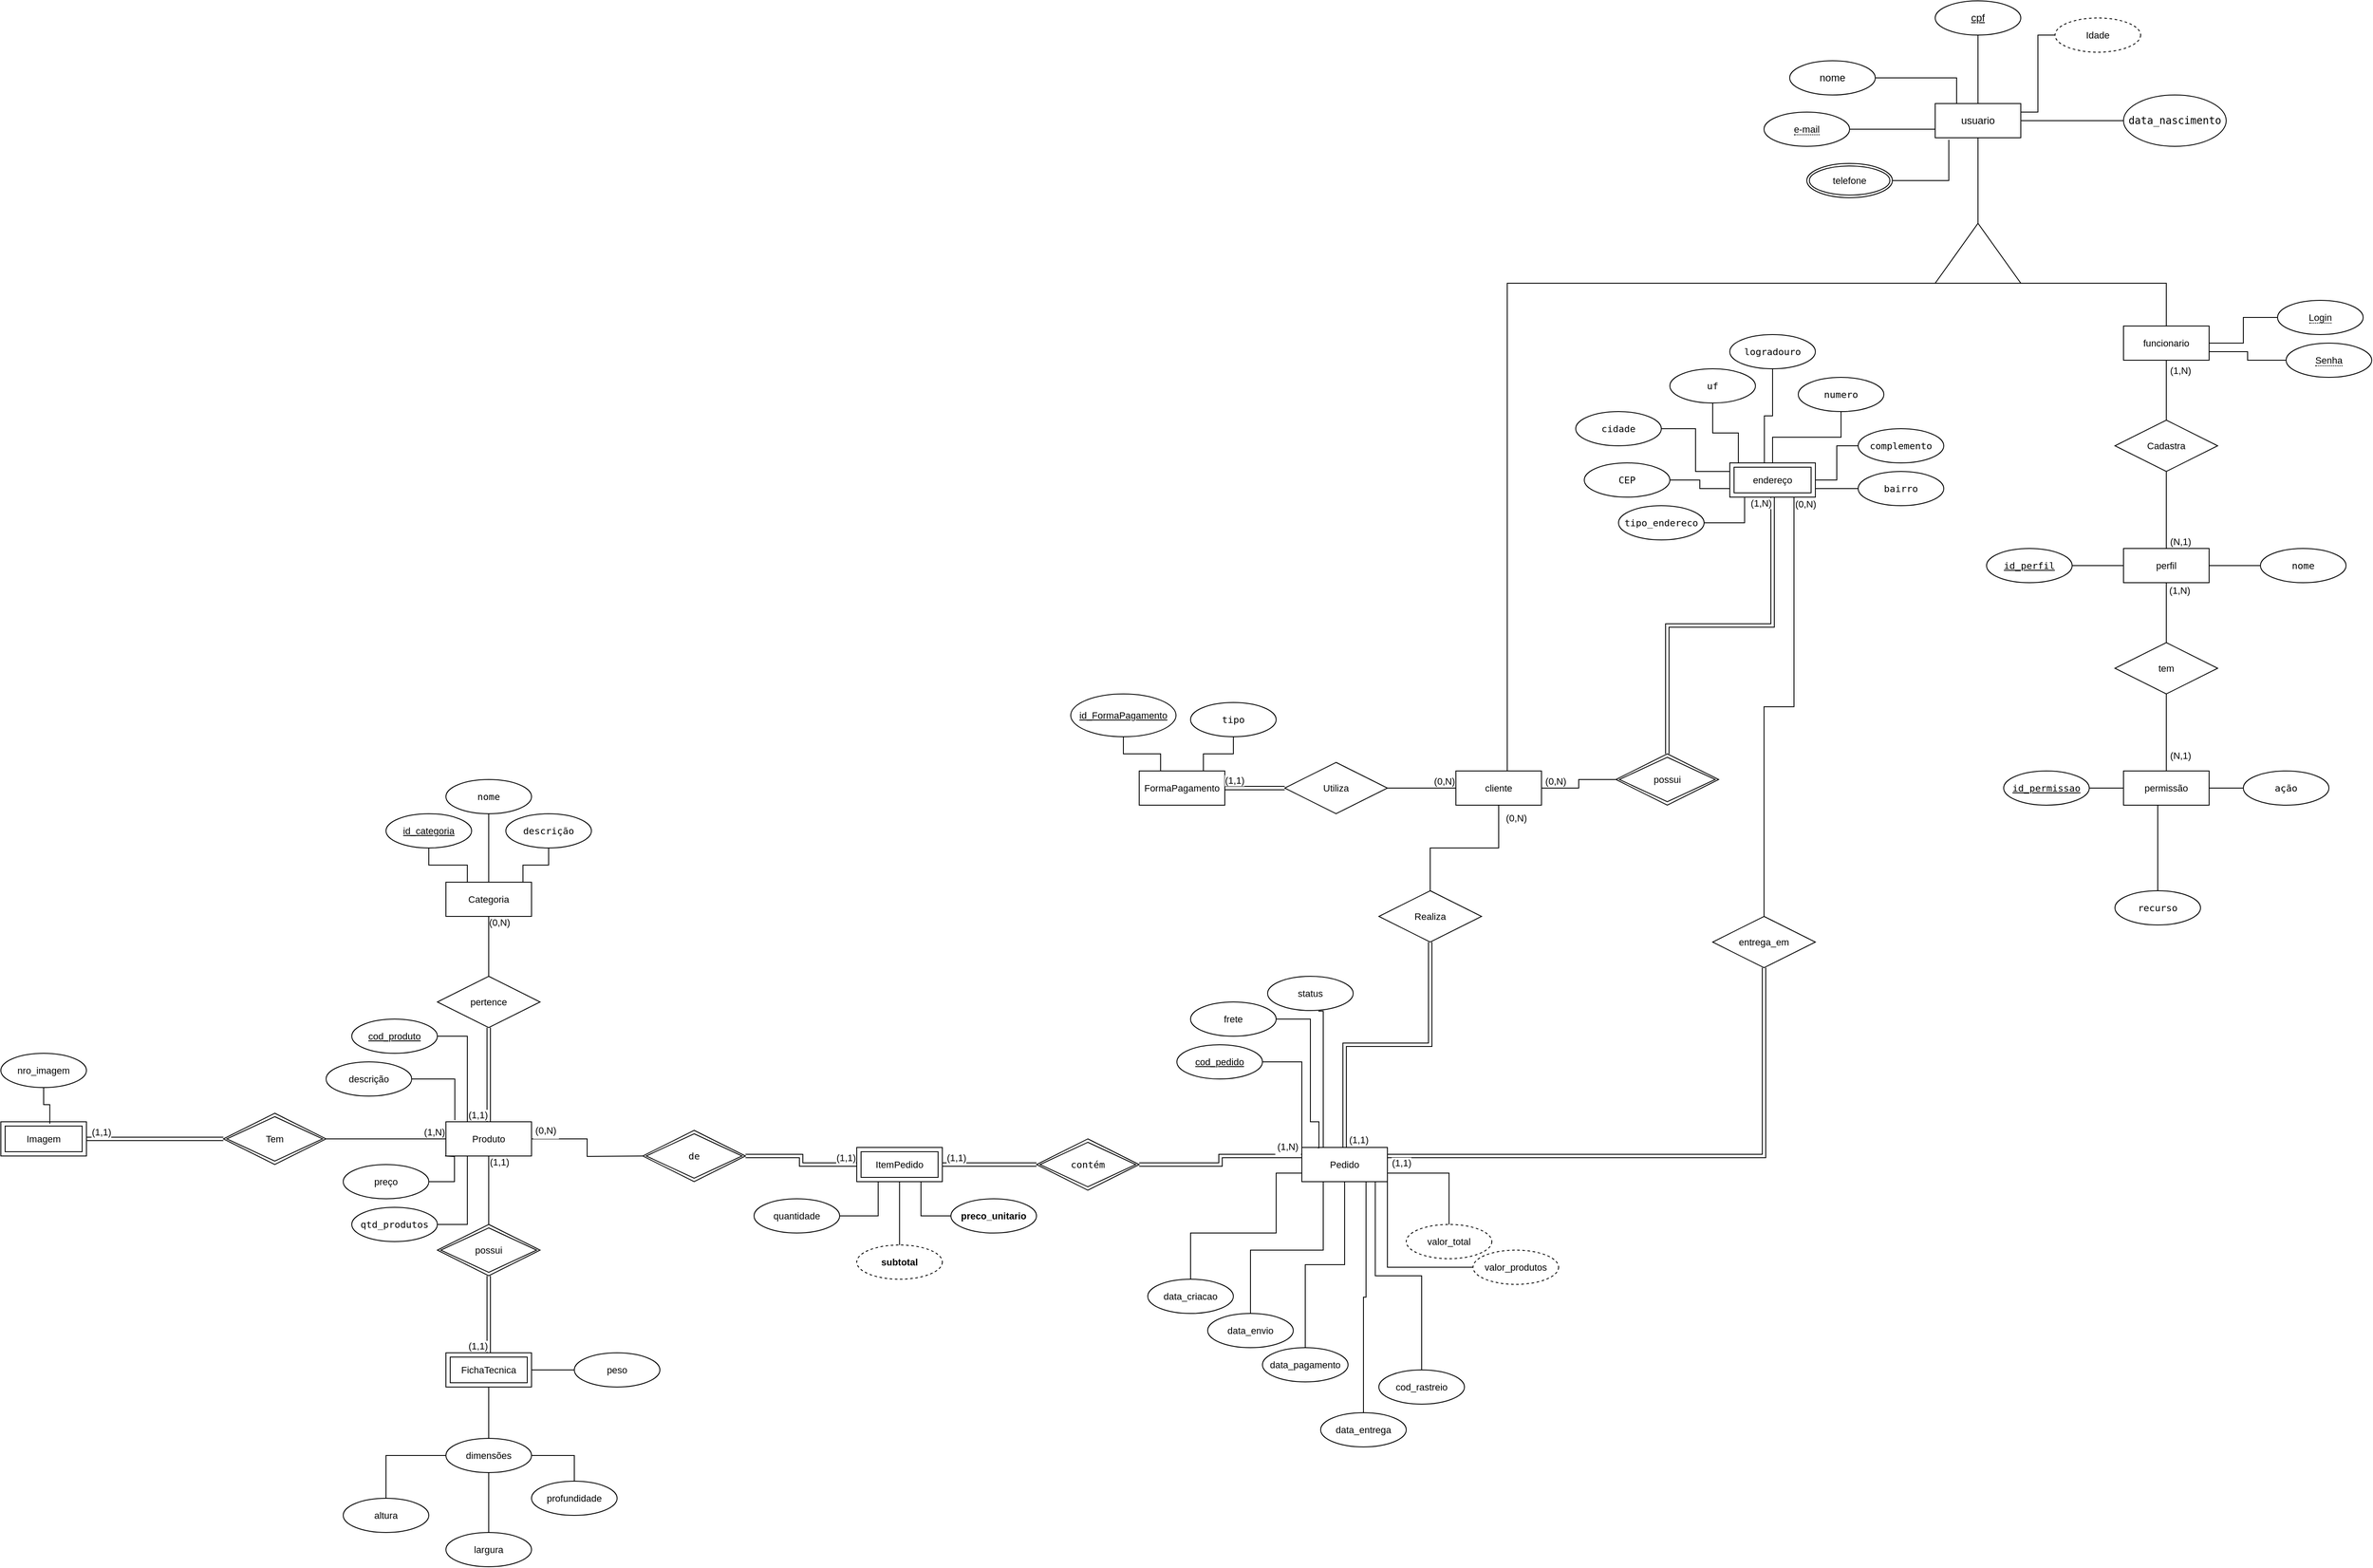<mxfile version="28.2.5">
  <diagram name="Página-1" id="8Iw2187nsq1q3JchT0BX">
    <mxGraphModel dx="2817" dy="575" grid="1" gridSize="10" guides="1" tooltips="1" connect="1" arrows="1" fold="1" page="1" pageScale="1" pageWidth="827" pageHeight="1169" math="0" shadow="0">
      <root>
        <mxCell id="0" />
        <mxCell id="1" parent="0" />
        <mxCell id="KdTZia1D0EIVLSh1EkJ0-1" value="usuario" style="whiteSpace=wrap;html=1;align=center;" vertex="1" parent="1">
          <mxGeometry x="1200" y="300" width="100" height="40" as="geometry" />
        </mxCell>
        <mxCell id="KdTZia1D0EIVLSh1EkJ0-10" style="edgeStyle=orthogonalEdgeStyle;shape=connector;rounded=0;orthogonalLoop=1;jettySize=auto;html=1;entryX=0.5;entryY=0;entryDx=0;entryDy=0;strokeColor=default;align=center;verticalAlign=middle;fontFamily=Helvetica;fontSize=11;fontColor=default;labelBackgroundColor=default;endArrow=none;endFill=0;" edge="1" parent="1" source="KdTZia1D0EIVLSh1EkJ0-2" target="KdTZia1D0EIVLSh1EkJ0-1">
          <mxGeometry relative="1" as="geometry" />
        </mxCell>
        <mxCell id="KdTZia1D0EIVLSh1EkJ0-2" value="cpf" style="ellipse;whiteSpace=wrap;html=1;align=center;fontStyle=4;" vertex="1" parent="1">
          <mxGeometry x="1200" y="180" width="100" height="40" as="geometry" />
        </mxCell>
        <mxCell id="KdTZia1D0EIVLSh1EkJ0-9" style="edgeStyle=orthogonalEdgeStyle;shape=connector;rounded=0;orthogonalLoop=1;jettySize=auto;html=1;strokeColor=default;align=center;verticalAlign=middle;fontFamily=Helvetica;fontSize=11;fontColor=default;labelBackgroundColor=default;endArrow=none;endFill=0;entryX=0.25;entryY=0;entryDx=0;entryDy=0;" edge="1" parent="1" source="KdTZia1D0EIVLSh1EkJ0-3" target="KdTZia1D0EIVLSh1EkJ0-1">
          <mxGeometry relative="1" as="geometry" />
        </mxCell>
        <mxCell id="KdTZia1D0EIVLSh1EkJ0-3" value="nome" style="ellipse;whiteSpace=wrap;html=1;align=center;" vertex="1" parent="1">
          <mxGeometry x="1030" y="250" width="100" height="40" as="geometry" />
        </mxCell>
        <mxCell id="KdTZia1D0EIVLSh1EkJ0-5" value="&lt;code data-end=&quot;483&quot; data-start=&quot;466&quot;&gt;data_nascimento&lt;/code&gt;" style="ellipse;whiteSpace=wrap;html=1;align=center;" vertex="1" parent="1">
          <mxGeometry x="1420" y="290" width="120" height="60" as="geometry" />
        </mxCell>
        <mxCell id="KdTZia1D0EIVLSh1EkJ0-8" style="edgeStyle=orthogonalEdgeStyle;rounded=0;orthogonalLoop=1;jettySize=auto;html=1;entryX=0;entryY=0.75;entryDx=0;entryDy=0;endArrow=none;endFill=0;exitX=1;exitY=0.5;exitDx=0;exitDy=0;" edge="1" parent="1" source="KdTZia1D0EIVLSh1EkJ0-90" target="KdTZia1D0EIVLSh1EkJ0-1">
          <mxGeometry relative="1" as="geometry">
            <mxPoint x="1120" y="270" as="sourcePoint" />
          </mxGeometry>
        </mxCell>
        <mxCell id="KdTZia1D0EIVLSh1EkJ0-11" style="edgeStyle=orthogonalEdgeStyle;shape=connector;rounded=0;orthogonalLoop=1;jettySize=auto;html=1;entryX=1;entryY=0.5;entryDx=0;entryDy=0;strokeColor=default;align=center;verticalAlign=middle;fontFamily=Helvetica;fontSize=11;fontColor=default;labelBackgroundColor=default;endArrow=none;endFill=0;" edge="1" parent="1" source="KdTZia1D0EIVLSh1EkJ0-5" target="KdTZia1D0EIVLSh1EkJ0-1">
          <mxGeometry relative="1" as="geometry" />
        </mxCell>
        <mxCell id="KdTZia1D0EIVLSh1EkJ0-12" value="" style="verticalLabelPosition=bottom;verticalAlign=top;html=1;shape=mxgraph.basic.acute_triangle;dx=0.5;fontFamily=Helvetica;fontSize=11;fontColor=default;labelBackgroundColor=default;" vertex="1" parent="1">
          <mxGeometry x="1200" y="440" width="100" height="70" as="geometry" />
        </mxCell>
        <mxCell id="KdTZia1D0EIVLSh1EkJ0-13" style="edgeStyle=orthogonalEdgeStyle;shape=connector;rounded=0;orthogonalLoop=1;jettySize=auto;html=1;entryX=0;entryY=0;entryDx=50;entryDy=0;entryPerimeter=0;strokeColor=default;align=center;verticalAlign=middle;fontFamily=Helvetica;fontSize=11;fontColor=default;labelBackgroundColor=default;endArrow=none;endFill=0;" edge="1" parent="1" source="KdTZia1D0EIVLSh1EkJ0-1" target="KdTZia1D0EIVLSh1EkJ0-12">
          <mxGeometry relative="1" as="geometry" />
        </mxCell>
        <mxCell id="KdTZia1D0EIVLSh1EkJ0-49" style="edgeStyle=orthogonalEdgeStyle;shape=connector;rounded=0;orthogonalLoop=1;jettySize=auto;html=1;entryX=1;entryY=0.5;entryDx=0;entryDy=0;strokeColor=default;align=center;verticalAlign=middle;fontFamily=Helvetica;fontSize=11;fontColor=default;labelBackgroundColor=default;endArrow=none;endFill=0;" edge="1" parent="1" source="KdTZia1D0EIVLSh1EkJ0-14" target="KdTZia1D0EIVLSh1EkJ0-48">
          <mxGeometry relative="1" as="geometry" />
        </mxCell>
        <mxCell id="KdTZia1D0EIVLSh1EkJ0-119" style="edgeStyle=orthogonalEdgeStyle;shape=connector;rounded=0;orthogonalLoop=1;jettySize=auto;html=1;entryX=0.5;entryY=0;entryDx=0;entryDy=0;strokeColor=default;align=center;verticalAlign=middle;fontFamily=Helvetica;fontSize=11;fontColor=default;labelBackgroundColor=default;endArrow=none;endFill=0;" edge="1" parent="1" source="KdTZia1D0EIVLSh1EkJ0-14" target="KdTZia1D0EIVLSh1EkJ0-118">
          <mxGeometry relative="1" as="geometry" />
        </mxCell>
        <mxCell id="KdTZia1D0EIVLSh1EkJ0-124" style="edgeStyle=orthogonalEdgeStyle;shape=connector;rounded=0;orthogonalLoop=1;jettySize=auto;html=1;entryX=0;entryY=0.5;entryDx=0;entryDy=0;strokeColor=default;align=center;verticalAlign=middle;fontFamily=Helvetica;fontSize=11;fontColor=default;labelBackgroundColor=default;endArrow=none;endFill=0;" edge="1" parent="1" source="KdTZia1D0EIVLSh1EkJ0-14" target="KdTZia1D0EIVLSh1EkJ0-19">
          <mxGeometry relative="1" as="geometry" />
        </mxCell>
        <mxCell id="KdTZia1D0EIVLSh1EkJ0-14" value="cliente" style="whiteSpace=wrap;html=1;align=center;fontFamily=Helvetica;fontSize=11;fontColor=default;labelBackgroundColor=default;" vertex="1" parent="1">
          <mxGeometry x="640" y="1080" width="100" height="40" as="geometry" />
        </mxCell>
        <mxCell id="KdTZia1D0EIVLSh1EkJ0-66" style="edgeStyle=orthogonalEdgeStyle;shape=connector;rounded=0;orthogonalLoop=1;jettySize=auto;html=1;strokeColor=default;align=center;verticalAlign=middle;fontFamily=Helvetica;fontSize=11;fontColor=default;labelBackgroundColor=default;endArrow=none;endFill=0;" edge="1" parent="1" source="KdTZia1D0EIVLSh1EkJ0-15" target="KdTZia1D0EIVLSh1EkJ0-65">
          <mxGeometry relative="1" as="geometry" />
        </mxCell>
        <mxCell id="KdTZia1D0EIVLSh1EkJ0-15" value="funcionario" style="whiteSpace=wrap;html=1;align=center;fontFamily=Helvetica;fontSize=11;fontColor=default;labelBackgroundColor=default;" vertex="1" parent="1">
          <mxGeometry x="1420" y="560" width="100" height="40" as="geometry" />
        </mxCell>
        <mxCell id="KdTZia1D0EIVLSh1EkJ0-19" value="possui" style="shape=rhombus;double=1;perimeter=rhombusPerimeter;whiteSpace=wrap;html=1;align=center;fontFamily=Helvetica;fontSize=11;fontColor=default;labelBackgroundColor=default;" vertex="1" parent="1">
          <mxGeometry x="827" y="1060" width="120" height="60" as="geometry" />
        </mxCell>
        <mxCell id="KdTZia1D0EIVLSh1EkJ0-20" value="endereço" style="shape=ext;margin=3;double=1;whiteSpace=wrap;html=1;align=center;fontFamily=Helvetica;fontSize=11;fontColor=default;labelBackgroundColor=default;" vertex="1" parent="1">
          <mxGeometry x="960" y="720" width="100" height="40" as="geometry" />
        </mxCell>
        <mxCell id="KdTZia1D0EIVLSh1EkJ0-21" value="" style="shape=link;html=1;rounded=0;strokeColor=default;align=center;verticalAlign=middle;fontFamily=Helvetica;fontSize=11;fontColor=default;labelBackgroundColor=default;edgeStyle=orthogonalEdgeStyle;endArrow=none;endFill=0;exitX=0.5;exitY=0;exitDx=0;exitDy=0;entryX=0.5;entryY=1;entryDx=0;entryDy=0;" edge="1" parent="1" source="KdTZia1D0EIVLSh1EkJ0-19" target="KdTZia1D0EIVLSh1EkJ0-20">
          <mxGeometry relative="1" as="geometry">
            <mxPoint x="1370" y="210" as="sourcePoint" />
            <mxPoint x="1530" y="210" as="targetPoint" />
          </mxGeometry>
        </mxCell>
        <mxCell id="KdTZia1D0EIVLSh1EkJ0-22" value="(1,N)" style="resizable=0;html=1;whiteSpace=wrap;align=right;verticalAlign=bottom;fontFamily=Helvetica;fontSize=11;fontColor=default;labelBackgroundColor=default;" connectable="0" vertex="1" parent="KdTZia1D0EIVLSh1EkJ0-21">
          <mxGeometry x="1" relative="1" as="geometry">
            <mxPoint y="15" as="offset" />
          </mxGeometry>
        </mxCell>
        <mxCell id="KdTZia1D0EIVLSh1EkJ0-24" style="edgeStyle=orthogonalEdgeStyle;shape=connector;rounded=0;orthogonalLoop=1;jettySize=auto;html=1;entryX=0.173;entryY=1.017;entryDx=0;entryDy=0;strokeColor=default;align=center;verticalAlign=middle;fontFamily=Helvetica;fontSize=11;fontColor=default;labelBackgroundColor=default;endArrow=none;endFill=0;entryPerimeter=0;" edge="1" parent="1" source="KdTZia1D0EIVLSh1EkJ0-23" target="KdTZia1D0EIVLSh1EkJ0-20">
          <mxGeometry relative="1" as="geometry" />
        </mxCell>
        <mxCell id="KdTZia1D0EIVLSh1EkJ0-23" value="&lt;code data-end=&quot;1245&quot; data-start=&quot;1230&quot;&gt;tipo_endereco&lt;/code&gt;" style="ellipse;whiteSpace=wrap;html=1;align=center;fontFamily=Helvetica;fontSize=11;fontColor=default;labelBackgroundColor=default;" vertex="1" parent="1">
          <mxGeometry x="830" y="770" width="100" height="40" as="geometry" />
        </mxCell>
        <mxCell id="KdTZia1D0EIVLSh1EkJ0-25" value="&lt;code data-end=&quot;1299&quot; data-start=&quot;1287&quot;&gt;logradouro&lt;/code&gt;" style="ellipse;whiteSpace=wrap;html=1;align=center;fontFamily=Helvetica;fontSize=11;fontColor=default;labelBackgroundColor=default;" vertex="1" parent="1">
          <mxGeometry x="960" y="570" width="100" height="40" as="geometry" />
        </mxCell>
        <mxCell id="KdTZia1D0EIVLSh1EkJ0-26" style="edgeStyle=orthogonalEdgeStyle;shape=connector;rounded=0;orthogonalLoop=1;jettySize=auto;html=1;entryX=0.404;entryY=-0.008;entryDx=0;entryDy=0;entryPerimeter=0;strokeColor=default;align=center;verticalAlign=middle;fontFamily=Helvetica;fontSize=11;fontColor=default;labelBackgroundColor=default;endArrow=none;endFill=0;" edge="1" parent="1" source="KdTZia1D0EIVLSh1EkJ0-25" target="KdTZia1D0EIVLSh1EkJ0-20">
          <mxGeometry relative="1" as="geometry" />
        </mxCell>
        <mxCell id="KdTZia1D0EIVLSh1EkJ0-28" style="edgeStyle=orthogonalEdgeStyle;shape=connector;rounded=0;orthogonalLoop=1;jettySize=auto;html=1;strokeColor=default;align=center;verticalAlign=middle;fontFamily=Helvetica;fontSize=11;fontColor=default;labelBackgroundColor=default;endArrow=none;endFill=0;" edge="1" parent="1" source="KdTZia1D0EIVLSh1EkJ0-27" target="KdTZia1D0EIVLSh1EkJ0-20">
          <mxGeometry relative="1" as="geometry" />
        </mxCell>
        <mxCell id="KdTZia1D0EIVLSh1EkJ0-27" value="&lt;code data-end=&quot;1299&quot; data-start=&quot;1287&quot;&gt;numero&lt;/code&gt;" style="ellipse;whiteSpace=wrap;html=1;align=center;fontFamily=Helvetica;fontSize=11;fontColor=default;labelBackgroundColor=default;" vertex="1" parent="1">
          <mxGeometry x="1040" y="620" width="100" height="40" as="geometry" />
        </mxCell>
        <mxCell id="KdTZia1D0EIVLSh1EkJ0-30" style="edgeStyle=orthogonalEdgeStyle;shape=connector;rounded=0;orthogonalLoop=1;jettySize=auto;html=1;entryX=1;entryY=0.5;entryDx=0;entryDy=0;strokeColor=default;align=center;verticalAlign=middle;fontFamily=Helvetica;fontSize=11;fontColor=default;labelBackgroundColor=default;endArrow=none;endFill=0;" edge="1" parent="1" source="KdTZia1D0EIVLSh1EkJ0-29" target="KdTZia1D0EIVLSh1EkJ0-20">
          <mxGeometry relative="1" as="geometry" />
        </mxCell>
        <mxCell id="KdTZia1D0EIVLSh1EkJ0-29" value="&lt;code data-end=&quot;1299&quot; data-start=&quot;1287&quot;&gt;complemento&lt;/code&gt;" style="ellipse;whiteSpace=wrap;html=1;align=center;fontFamily=Helvetica;fontSize=11;fontColor=default;labelBackgroundColor=default;" vertex="1" parent="1">
          <mxGeometry x="1110" y="680" width="100" height="40" as="geometry" />
        </mxCell>
        <mxCell id="KdTZia1D0EIVLSh1EkJ0-32" style="edgeStyle=orthogonalEdgeStyle;shape=connector;rounded=0;orthogonalLoop=1;jettySize=auto;html=1;entryX=1;entryY=0.75;entryDx=0;entryDy=0;strokeColor=default;align=center;verticalAlign=middle;fontFamily=Helvetica;fontSize=11;fontColor=default;labelBackgroundColor=default;endArrow=none;endFill=0;" edge="1" parent="1" source="KdTZia1D0EIVLSh1EkJ0-31" target="KdTZia1D0EIVLSh1EkJ0-20">
          <mxGeometry relative="1" as="geometry" />
        </mxCell>
        <mxCell id="KdTZia1D0EIVLSh1EkJ0-31" value="&lt;code data-end=&quot;1299&quot; data-start=&quot;1287&quot;&gt;bairro&lt;/code&gt;" style="ellipse;whiteSpace=wrap;html=1;align=center;fontFamily=Helvetica;fontSize=11;fontColor=default;labelBackgroundColor=default;" vertex="1" parent="1">
          <mxGeometry x="1110" y="730" width="100" height="40" as="geometry" />
        </mxCell>
        <mxCell id="KdTZia1D0EIVLSh1EkJ0-35" style="edgeStyle=orthogonalEdgeStyle;shape=connector;rounded=0;orthogonalLoop=1;jettySize=auto;html=1;entryX=0;entryY=0.25;entryDx=0;entryDy=0;strokeColor=default;align=center;verticalAlign=middle;fontFamily=Helvetica;fontSize=11;fontColor=default;labelBackgroundColor=default;endArrow=none;endFill=0;" edge="1" parent="1" source="KdTZia1D0EIVLSh1EkJ0-33" target="KdTZia1D0EIVLSh1EkJ0-20">
          <mxGeometry relative="1" as="geometry" />
        </mxCell>
        <mxCell id="KdTZia1D0EIVLSh1EkJ0-33" value="&lt;code data-end=&quot;1414&quot; data-start=&quot;1406&quot;&gt;cidade&lt;/code&gt;" style="ellipse;whiteSpace=wrap;html=1;align=center;fontFamily=Helvetica;fontSize=11;fontColor=default;labelBackgroundColor=default;" vertex="1" parent="1">
          <mxGeometry x="780" y="660" width="100" height="40" as="geometry" />
        </mxCell>
        <mxCell id="KdTZia1D0EIVLSh1EkJ0-34" value="&lt;code data-end=&quot;1414&quot; data-start=&quot;1406&quot;&gt;uf&lt;/code&gt;" style="ellipse;whiteSpace=wrap;html=1;align=center;fontFamily=Helvetica;fontSize=11;fontColor=default;labelBackgroundColor=default;" vertex="1" parent="1">
          <mxGeometry x="890" y="610" width="100" height="40" as="geometry" />
        </mxCell>
        <mxCell id="KdTZia1D0EIVLSh1EkJ0-36" style="edgeStyle=orthogonalEdgeStyle;shape=connector;rounded=0;orthogonalLoop=1;jettySize=auto;html=1;entryX=0.1;entryY=0;entryDx=0;entryDy=0;entryPerimeter=0;strokeColor=default;align=center;verticalAlign=middle;fontFamily=Helvetica;fontSize=11;fontColor=default;labelBackgroundColor=default;endArrow=none;endFill=0;" edge="1" parent="1" source="KdTZia1D0EIVLSh1EkJ0-34" target="KdTZia1D0EIVLSh1EkJ0-20">
          <mxGeometry relative="1" as="geometry" />
        </mxCell>
        <mxCell id="KdTZia1D0EIVLSh1EkJ0-39" style="edgeStyle=orthogonalEdgeStyle;shape=connector;rounded=0;orthogonalLoop=1;jettySize=auto;html=1;entryX=0;entryY=0.75;entryDx=0;entryDy=0;strokeColor=default;align=center;verticalAlign=middle;fontFamily=Helvetica;fontSize=11;fontColor=default;labelBackgroundColor=default;endArrow=none;endFill=0;" edge="1" parent="1" source="KdTZia1D0EIVLSh1EkJ0-38" target="KdTZia1D0EIVLSh1EkJ0-20">
          <mxGeometry relative="1" as="geometry" />
        </mxCell>
        <mxCell id="KdTZia1D0EIVLSh1EkJ0-38" value="&lt;code data-end=&quot;1414&quot; data-start=&quot;1406&quot;&gt;CEP&lt;/code&gt;" style="ellipse;whiteSpace=wrap;html=1;align=center;fontFamily=Helvetica;fontSize=11;fontColor=default;labelBackgroundColor=default;" vertex="1" parent="1">
          <mxGeometry x="790" y="720" width="100" height="40" as="geometry" />
        </mxCell>
        <mxCell id="KdTZia1D0EIVLSh1EkJ0-40" value="(0,N)" style="resizable=0;html=1;whiteSpace=wrap;align=right;verticalAlign=bottom;fontFamily=Helvetica;fontSize=11;fontColor=default;labelBackgroundColor=default;" connectable="0" vertex="1" parent="1">
          <mxGeometry x="770" y="1100" as="geometry" />
        </mxCell>
        <mxCell id="KdTZia1D0EIVLSh1EkJ0-41" style="edgeStyle=orthogonalEdgeStyle;shape=connector;rounded=0;orthogonalLoop=1;jettySize=auto;html=1;entryX=1;entryY=1;entryDx=0;entryDy=0;entryPerimeter=0;strokeColor=default;align=center;verticalAlign=middle;fontFamily=Helvetica;fontSize=11;fontColor=default;labelBackgroundColor=default;endArrow=none;endFill=0;" edge="1" parent="1" source="KdTZia1D0EIVLSh1EkJ0-15" target="KdTZia1D0EIVLSh1EkJ0-12">
          <mxGeometry relative="1" as="geometry">
            <Array as="points">
              <mxPoint x="1470" y="510" />
            </Array>
          </mxGeometry>
        </mxCell>
        <mxCell id="KdTZia1D0EIVLSh1EkJ0-42" style="edgeStyle=orthogonalEdgeStyle;shape=connector;rounded=0;orthogonalLoop=1;jettySize=auto;html=1;entryX=0;entryY=1;entryDx=0;entryDy=0;entryPerimeter=0;strokeColor=default;align=center;verticalAlign=middle;fontFamily=Helvetica;fontSize=11;fontColor=default;labelBackgroundColor=default;endArrow=none;endFill=0;exitX=0.5;exitY=0;exitDx=0;exitDy=0;" edge="1" parent="1" source="KdTZia1D0EIVLSh1EkJ0-14" target="KdTZia1D0EIVLSh1EkJ0-12">
          <mxGeometry relative="1" as="geometry">
            <Array as="points">
              <mxPoint x="700" y="510" />
            </Array>
          </mxGeometry>
        </mxCell>
        <mxCell id="KdTZia1D0EIVLSh1EkJ0-45" value="FormaPagamento" style="whiteSpace=wrap;html=1;align=center;fontFamily=Helvetica;fontSize=11;fontColor=default;labelBackgroundColor=default;container=0;" vertex="1" parent="1">
          <mxGeometry x="270" y="1080" width="100" height="40" as="geometry" />
        </mxCell>
        <mxCell id="KdTZia1D0EIVLSh1EkJ0-52" style="edgeStyle=orthogonalEdgeStyle;shape=connector;rounded=0;orthogonalLoop=1;jettySize=auto;html=1;entryX=0.75;entryY=0;entryDx=0;entryDy=0;strokeColor=default;align=center;verticalAlign=middle;fontFamily=Helvetica;fontSize=11;fontColor=default;labelBackgroundColor=default;endArrow=none;endFill=0;" edge="1" parent="1" source="KdTZia1D0EIVLSh1EkJ0-47" target="KdTZia1D0EIVLSh1EkJ0-45">
          <mxGeometry relative="1" as="geometry" />
        </mxCell>
        <mxCell id="KdTZia1D0EIVLSh1EkJ0-47" value="&lt;code data-end=&quot;496&quot; data-start=&quot;490&quot;&gt;tipo&lt;/code&gt;" style="ellipse;whiteSpace=wrap;html=1;align=center;fontFamily=Helvetica;fontSize=11;fontColor=default;labelBackgroundColor=default;container=0;" vertex="1" parent="1">
          <mxGeometry x="330" y="1000" width="100" height="40" as="geometry" />
        </mxCell>
        <mxCell id="KdTZia1D0EIVLSh1EkJ0-48" value="Utiliza" style="shape=rhombus;perimeter=rhombusPerimeter;whiteSpace=wrap;html=1;align=center;fontFamily=Helvetica;fontSize=11;fontColor=default;labelBackgroundColor=default;" vertex="1" parent="1">
          <mxGeometry x="440" y="1070" width="120" height="60" as="geometry" />
        </mxCell>
        <mxCell id="KdTZia1D0EIVLSh1EkJ0-51" style="edgeStyle=orthogonalEdgeStyle;shape=connector;rounded=0;orthogonalLoop=1;jettySize=auto;html=1;entryX=0.25;entryY=0;entryDx=0;entryDy=0;strokeColor=default;align=center;verticalAlign=middle;fontFamily=Helvetica;fontSize=11;fontColor=default;labelBackgroundColor=default;endArrow=none;endFill=0;" edge="1" parent="1" source="KdTZia1D0EIVLSh1EkJ0-46" target="KdTZia1D0EIVLSh1EkJ0-45">
          <mxGeometry relative="1" as="geometry" />
        </mxCell>
        <mxCell id="KdTZia1D0EIVLSh1EkJ0-53" value="" style="shape=link;html=1;rounded=0;strokeColor=default;align=center;verticalAlign=middle;fontFamily=Helvetica;fontSize=11;fontColor=default;labelBackgroundColor=default;edgeStyle=orthogonalEdgeStyle;endArrow=none;endFill=0;exitX=1;exitY=0.5;exitDx=0;exitDy=0;" edge="1" parent="1" source="KdTZia1D0EIVLSh1EkJ0-45">
          <mxGeometry relative="1" as="geometry">
            <mxPoint x="410" y="1140" as="sourcePoint" />
            <mxPoint x="440" y="1100" as="targetPoint" />
          </mxGeometry>
        </mxCell>
        <mxCell id="KdTZia1D0EIVLSh1EkJ0-54" value="(1,1)" style="resizable=0;html=1;whiteSpace=wrap;align=right;verticalAlign=bottom;fontFamily=Helvetica;fontSize=11;fontColor=default;labelBackgroundColor=default;container=0;" connectable="0" vertex="1" parent="KdTZia1D0EIVLSh1EkJ0-53">
          <mxGeometry x="1" relative="1" as="geometry">
            <mxPoint x="-45" y="-1" as="offset" />
          </mxGeometry>
        </mxCell>
        <mxCell id="KdTZia1D0EIVLSh1EkJ0-55" value="(0,N)" style="resizable=0;html=1;whiteSpace=wrap;align=right;verticalAlign=bottom;fontFamily=Helvetica;fontSize=11;fontColor=default;labelBackgroundColor=default;" connectable="0" vertex="1" parent="1">
          <mxGeometry x="640" y="1100" as="geometry" />
        </mxCell>
        <mxCell id="KdTZia1D0EIVLSh1EkJ0-70" style="edgeStyle=orthogonalEdgeStyle;shape=connector;rounded=0;orthogonalLoop=1;jettySize=auto;html=1;entryX=0.5;entryY=0;entryDx=0;entryDy=0;strokeColor=default;align=center;verticalAlign=middle;fontFamily=Helvetica;fontSize=11;fontColor=default;labelBackgroundColor=default;endArrow=none;endFill=0;" edge="1" parent="1" source="KdTZia1D0EIVLSh1EkJ0-58" target="KdTZia1D0EIVLSh1EkJ0-69">
          <mxGeometry relative="1" as="geometry" />
        </mxCell>
        <mxCell id="KdTZia1D0EIVLSh1EkJ0-58" value="perfil" style="whiteSpace=wrap;html=1;align=center;fontFamily=Helvetica;fontSize=11;fontColor=default;labelBackgroundColor=default;" vertex="1" parent="1">
          <mxGeometry x="1420" y="820" width="100" height="40" as="geometry" />
        </mxCell>
        <mxCell id="KdTZia1D0EIVLSh1EkJ0-59" value="permissão" style="whiteSpace=wrap;html=1;align=center;fontFamily=Helvetica;fontSize=11;fontColor=default;labelBackgroundColor=default;" vertex="1" parent="1">
          <mxGeometry x="1420" y="1080" width="100" height="40" as="geometry" />
        </mxCell>
        <mxCell id="KdTZia1D0EIVLSh1EkJ0-61" style="edgeStyle=orthogonalEdgeStyle;shape=connector;rounded=0;orthogonalLoop=1;jettySize=auto;html=1;entryX=0;entryY=0.5;entryDx=0;entryDy=0;strokeColor=default;align=center;verticalAlign=middle;fontFamily=Helvetica;fontSize=11;fontColor=default;labelBackgroundColor=default;endArrow=none;endFill=0;" edge="1" parent="1" source="KdTZia1D0EIVLSh1EkJ0-60" target="KdTZia1D0EIVLSh1EkJ0-58">
          <mxGeometry relative="1" as="geometry" />
        </mxCell>
        <mxCell id="KdTZia1D0EIVLSh1EkJ0-60" value="&lt;code data-end=&quot;577&quot; data-start=&quot;566&quot;&gt;id_perfil&lt;/code&gt;" style="ellipse;whiteSpace=wrap;html=1;align=center;fontStyle=4;fontFamily=Helvetica;fontSize=11;fontColor=default;labelBackgroundColor=default;" vertex="1" parent="1">
          <mxGeometry x="1260" y="820" width="100" height="40" as="geometry" />
        </mxCell>
        <mxCell id="KdTZia1D0EIVLSh1EkJ0-64" style="edgeStyle=orthogonalEdgeStyle;shape=connector;rounded=0;orthogonalLoop=1;jettySize=auto;html=1;entryX=1;entryY=0.5;entryDx=0;entryDy=0;strokeColor=default;align=center;verticalAlign=middle;fontFamily=Helvetica;fontSize=11;fontColor=default;labelBackgroundColor=default;endArrow=none;endFill=0;" edge="1" parent="1" source="KdTZia1D0EIVLSh1EkJ0-62" target="KdTZia1D0EIVLSh1EkJ0-58">
          <mxGeometry relative="1" as="geometry" />
        </mxCell>
        <mxCell id="KdTZia1D0EIVLSh1EkJ0-62" value="&lt;code data-end=&quot;600&quot; data-start=&quot;594&quot;&gt;nome&lt;/code&gt;" style="ellipse;whiteSpace=wrap;html=1;align=center;fontFamily=Helvetica;fontSize=11;fontColor=default;labelBackgroundColor=default;" vertex="1" parent="1">
          <mxGeometry x="1580" y="820" width="100" height="40" as="geometry" />
        </mxCell>
        <mxCell id="KdTZia1D0EIVLSh1EkJ0-67" style="edgeStyle=orthogonalEdgeStyle;shape=connector;rounded=0;orthogonalLoop=1;jettySize=auto;html=1;entryX=0.5;entryY=0;entryDx=0;entryDy=0;strokeColor=default;align=center;verticalAlign=middle;fontFamily=Helvetica;fontSize=11;fontColor=default;labelBackgroundColor=default;endArrow=none;endFill=0;" edge="1" parent="1" source="KdTZia1D0EIVLSh1EkJ0-65" target="KdTZia1D0EIVLSh1EkJ0-58">
          <mxGeometry relative="1" as="geometry" />
        </mxCell>
        <mxCell id="KdTZia1D0EIVLSh1EkJ0-65" value="Cadastra" style="shape=rhombus;perimeter=rhombusPerimeter;whiteSpace=wrap;html=1;align=center;fontFamily=Helvetica;fontSize=11;fontColor=default;labelBackgroundColor=default;" vertex="1" parent="1">
          <mxGeometry x="1410" y="670" width="120" height="60" as="geometry" />
        </mxCell>
        <mxCell id="KdTZia1D0EIVLSh1EkJ0-71" style="edgeStyle=orthogonalEdgeStyle;shape=connector;rounded=0;orthogonalLoop=1;jettySize=auto;html=1;entryX=0.5;entryY=0;entryDx=0;entryDy=0;strokeColor=default;align=center;verticalAlign=middle;fontFamily=Helvetica;fontSize=11;fontColor=default;labelBackgroundColor=default;endArrow=none;endFill=0;" edge="1" parent="1" source="KdTZia1D0EIVLSh1EkJ0-69" target="KdTZia1D0EIVLSh1EkJ0-59">
          <mxGeometry relative="1" as="geometry" />
        </mxCell>
        <mxCell id="KdTZia1D0EIVLSh1EkJ0-69" value="tem" style="shape=rhombus;perimeter=rhombusPerimeter;whiteSpace=wrap;html=1;align=center;fontFamily=Helvetica;fontSize=11;fontColor=default;labelBackgroundColor=default;" vertex="1" parent="1">
          <mxGeometry x="1410" y="930" width="120" height="60" as="geometry" />
        </mxCell>
        <mxCell id="KdTZia1D0EIVLSh1EkJ0-74" style="edgeStyle=orthogonalEdgeStyle;shape=connector;rounded=0;orthogonalLoop=1;jettySize=auto;html=1;entryX=0;entryY=0.5;entryDx=0;entryDy=0;strokeColor=default;align=center;verticalAlign=middle;fontFamily=Helvetica;fontSize=11;fontColor=default;labelBackgroundColor=default;endArrow=none;endFill=0;" edge="1" parent="1" source="KdTZia1D0EIVLSh1EkJ0-72" target="KdTZia1D0EIVLSh1EkJ0-59">
          <mxGeometry relative="1" as="geometry" />
        </mxCell>
        <mxCell id="KdTZia1D0EIVLSh1EkJ0-72" value="&lt;code data-end=&quot;690&quot; data-start=&quot;676&quot;&gt;id_permissao&lt;/code&gt;" style="ellipse;whiteSpace=wrap;html=1;align=center;fontStyle=4;fontFamily=Helvetica;fontSize=11;fontColor=default;labelBackgroundColor=default;" vertex="1" parent="1">
          <mxGeometry x="1280" y="1080" width="100" height="40" as="geometry" />
        </mxCell>
        <mxCell id="KdTZia1D0EIVLSh1EkJ0-75" style="edgeStyle=orthogonalEdgeStyle;shape=connector;rounded=0;orthogonalLoop=1;jettySize=auto;html=1;strokeColor=default;align=center;verticalAlign=middle;fontFamily=Helvetica;fontSize=11;fontColor=default;labelBackgroundColor=default;endArrow=none;endFill=0;" edge="1" parent="1" source="KdTZia1D0EIVLSh1EkJ0-73">
          <mxGeometry relative="1" as="geometry">
            <mxPoint x="1460" y="1120" as="targetPoint" />
          </mxGeometry>
        </mxCell>
        <mxCell id="KdTZia1D0EIVLSh1EkJ0-73" value="&lt;code data-end=&quot;716&quot; data-start=&quot;707&quot;&gt;recurso&lt;/code&gt;" style="ellipse;whiteSpace=wrap;html=1;align=center;fontFamily=Helvetica;fontSize=11;fontColor=default;labelBackgroundColor=default;" vertex="1" parent="1">
          <mxGeometry x="1410" y="1220" width="100" height="40" as="geometry" />
        </mxCell>
        <mxCell id="KdTZia1D0EIVLSh1EkJ0-77" style="edgeStyle=orthogonalEdgeStyle;shape=connector;rounded=0;orthogonalLoop=1;jettySize=auto;html=1;entryX=1;entryY=0.5;entryDx=0;entryDy=0;strokeColor=default;align=center;verticalAlign=middle;fontFamily=Helvetica;fontSize=11;fontColor=default;labelBackgroundColor=default;endArrow=none;endFill=0;" edge="1" parent="1" source="KdTZia1D0EIVLSh1EkJ0-76" target="KdTZia1D0EIVLSh1EkJ0-59">
          <mxGeometry relative="1" as="geometry" />
        </mxCell>
        <mxCell id="KdTZia1D0EIVLSh1EkJ0-76" value="&lt;code data-end=&quot;716&quot; data-start=&quot;707&quot;&gt;ação&lt;/code&gt;" style="ellipse;whiteSpace=wrap;html=1;align=center;fontFamily=Helvetica;fontSize=11;fontColor=default;labelBackgroundColor=default;" vertex="1" parent="1">
          <mxGeometry x="1560" y="1080" width="100" height="40" as="geometry" />
        </mxCell>
        <mxCell id="KdTZia1D0EIVLSh1EkJ0-79" value="(1,N)" style="resizable=0;html=1;whiteSpace=wrap;align=right;verticalAlign=bottom;fontFamily=Helvetica;fontSize=11;fontColor=default;labelBackgroundColor=default;" connectable="0" vertex="1" parent="1">
          <mxGeometry x="1500" y="620" as="geometry" />
        </mxCell>
        <mxCell id="KdTZia1D0EIVLSh1EkJ0-80" value="(N,1)" style="resizable=0;html=1;whiteSpace=wrap;align=right;verticalAlign=bottom;fontFamily=Helvetica;fontSize=11;fontColor=default;labelBackgroundColor=default;" connectable="0" vertex="1" parent="1">
          <mxGeometry x="1500" y="820" as="geometry" />
        </mxCell>
        <mxCell id="KdTZia1D0EIVLSh1EkJ0-81" value="(1,N)" style="resizable=0;html=1;whiteSpace=wrap;align=right;verticalAlign=bottom;fontFamily=Helvetica;fontSize=11;fontColor=default;labelBackgroundColor=default;" connectable="0" vertex="1" parent="1">
          <mxGeometry x="1499" y="877" as="geometry" />
        </mxCell>
        <mxCell id="KdTZia1D0EIVLSh1EkJ0-82" value="(N,1)" style="resizable=0;html=1;whiteSpace=wrap;align=right;verticalAlign=bottom;fontFamily=Helvetica;fontSize=11;fontColor=default;labelBackgroundColor=default;" connectable="0" vertex="1" parent="1">
          <mxGeometry x="1500" y="1070" as="geometry" />
        </mxCell>
        <mxCell id="KdTZia1D0EIVLSh1EkJ0-84" style="edgeStyle=orthogonalEdgeStyle;shape=connector;rounded=0;orthogonalLoop=1;jettySize=auto;html=1;entryX=1;entryY=0.5;entryDx=0;entryDy=0;strokeColor=default;align=center;verticalAlign=middle;fontFamily=Helvetica;fontSize=11;fontColor=default;labelBackgroundColor=default;endArrow=none;endFill=0;" edge="1" parent="1" source="KdTZia1D0EIVLSh1EkJ0-87" target="KdTZia1D0EIVLSh1EkJ0-15">
          <mxGeometry relative="1" as="geometry">
            <mxPoint x="1600" y="550" as="sourcePoint" />
          </mxGeometry>
        </mxCell>
        <mxCell id="KdTZia1D0EIVLSh1EkJ0-86" style="edgeStyle=orthogonalEdgeStyle;shape=connector;rounded=0;orthogonalLoop=1;jettySize=auto;html=1;entryX=1;entryY=0.75;entryDx=0;entryDy=0;strokeColor=default;align=center;verticalAlign=middle;fontFamily=Helvetica;fontSize=11;fontColor=default;labelBackgroundColor=default;endArrow=none;endFill=0;exitX=0;exitY=0.5;exitDx=0;exitDy=0;" edge="1" parent="1" source="KdTZia1D0EIVLSh1EkJ0-88" target="KdTZia1D0EIVLSh1EkJ0-15">
          <mxGeometry relative="1" as="geometry">
            <mxPoint x="1600" y="600" as="sourcePoint" />
          </mxGeometry>
        </mxCell>
        <mxCell id="KdTZia1D0EIVLSh1EkJ0-87" value="&lt;span style=&quot;border-bottom: 1px dotted&quot;&gt;Login&lt;/span&gt;" style="ellipse;whiteSpace=wrap;html=1;align=center;fontFamily=Helvetica;fontSize=11;fontColor=default;labelBackgroundColor=default;" vertex="1" parent="1">
          <mxGeometry x="1600" y="530" width="100" height="40" as="geometry" />
        </mxCell>
        <mxCell id="KdTZia1D0EIVLSh1EkJ0-88" value="&lt;span style=&quot;border-bottom: 1px dotted&quot;&gt;Senha&lt;/span&gt;" style="ellipse;whiteSpace=wrap;html=1;align=center;fontFamily=Helvetica;fontSize=11;fontColor=default;labelBackgroundColor=default;" vertex="1" parent="1">
          <mxGeometry x="1610" y="580" width="100" height="40" as="geometry" />
        </mxCell>
        <mxCell id="KdTZia1D0EIVLSh1EkJ0-90" value="&lt;span style=&quot;border-bottom: 1px dotted&quot;&gt;e-mail&lt;/span&gt;" style="ellipse;whiteSpace=wrap;html=1;align=center;fontFamily=Helvetica;fontSize=11;fontColor=default;labelBackgroundColor=default;" vertex="1" parent="1">
          <mxGeometry x="1000" y="310" width="100" height="40" as="geometry" />
        </mxCell>
        <mxCell id="KdTZia1D0EIVLSh1EkJ0-46" value="id_FormaPagamento" style="ellipse;whiteSpace=wrap;html=1;align=center;fontStyle=4;fontFamily=Helvetica;fontSize=11;fontColor=default;labelBackgroundColor=default;container=0;" vertex="1" parent="1">
          <mxGeometry x="190" y="990" width="123" height="50" as="geometry" />
        </mxCell>
        <mxCell id="KdTZia1D0EIVLSh1EkJ0-93" value="" style="group" vertex="1" connectable="0" parent="1">
          <mxGeometry x="-1060" y="1090" width="770" height="920" as="geometry" />
        </mxCell>
        <mxCell id="KdTZia1D0EIVLSh1EkJ0-144" style="edgeStyle=orthogonalEdgeStyle;shape=connector;rounded=0;orthogonalLoop=1;jettySize=auto;html=1;strokeColor=default;align=center;verticalAlign=middle;fontFamily=Helvetica;fontSize=11;fontColor=default;labelBackgroundColor=default;endArrow=none;endFill=0;" edge="1" parent="KdTZia1D0EIVLSh1EkJ0-93" source="VzOfpZ_Bs2Y8hGM9rfYh-173">
          <mxGeometry relative="1" as="geometry">
            <mxPoint x="750" y="440" as="targetPoint" />
          </mxGeometry>
        </mxCell>
        <mxCell id="VzOfpZ_Bs2Y8hGM9rfYh-173" value="Produto" style="whiteSpace=wrap;html=1;align=center;fontFamily=Helvetica;fontSize=11;fontColor=default;labelBackgroundColor=default;container=0;" parent="KdTZia1D0EIVLSh1EkJ0-93" vertex="1">
          <mxGeometry x="520" y="400" width="100" height="40" as="geometry" />
        </mxCell>
        <mxCell id="VzOfpZ_Bs2Y8hGM9rfYh-174" value="cod_produto" style="ellipse;whiteSpace=wrap;html=1;align=center;fontStyle=4;fontFamily=Helvetica;fontSize=11;fontColor=default;labelBackgroundColor=default;container=0;" parent="KdTZia1D0EIVLSh1EkJ0-93" vertex="1">
          <mxGeometry x="410" y="280" width="100" height="40" as="geometry" />
        </mxCell>
        <mxCell id="VzOfpZ_Bs2Y8hGM9rfYh-180" style="edgeStyle=orthogonalEdgeStyle;shape=connector;rounded=0;orthogonalLoop=1;jettySize=auto;html=1;entryX=0.104;entryY=-0.046;entryDx=0;entryDy=0;strokeColor=default;align=center;verticalAlign=middle;fontFamily=Helvetica;fontSize=11;fontColor=default;labelBackgroundColor=default;endArrow=none;endFill=0;entryPerimeter=0;" parent="KdTZia1D0EIVLSh1EkJ0-93" source="VzOfpZ_Bs2Y8hGM9rfYh-175" target="VzOfpZ_Bs2Y8hGM9rfYh-173" edge="1">
          <mxGeometry relative="1" as="geometry" />
        </mxCell>
        <mxCell id="VzOfpZ_Bs2Y8hGM9rfYh-175" value="descrição" style="ellipse;whiteSpace=wrap;html=1;align=center;fontFamily=Helvetica;fontSize=11;fontColor=default;labelBackgroundColor=default;container=0;" parent="KdTZia1D0EIVLSh1EkJ0-93" vertex="1">
          <mxGeometry x="380" y="330" width="100" height="40" as="geometry" />
        </mxCell>
        <mxCell id="VzOfpZ_Bs2Y8hGM9rfYh-176" value="preço" style="ellipse;whiteSpace=wrap;html=1;align=center;fontFamily=Helvetica;fontSize=11;fontColor=default;labelBackgroundColor=default;container=0;" parent="KdTZia1D0EIVLSh1EkJ0-93" vertex="1">
          <mxGeometry x="400" y="450" width="100" height="40" as="geometry" />
        </mxCell>
        <mxCell id="VzOfpZ_Bs2Y8hGM9rfYh-178" style="edgeStyle=orthogonalEdgeStyle;shape=connector;rounded=0;orthogonalLoop=1;jettySize=auto;html=1;strokeColor=default;align=center;verticalAlign=middle;fontFamily=Helvetica;fontSize=11;fontColor=default;labelBackgroundColor=default;endArrow=none;endFill=0;entryX=0.25;entryY=1;entryDx=0;entryDy=0;" parent="KdTZia1D0EIVLSh1EkJ0-93" source="VzOfpZ_Bs2Y8hGM9rfYh-177" target="VzOfpZ_Bs2Y8hGM9rfYh-173" edge="1">
          <mxGeometry relative="1" as="geometry">
            <mxPoint x="560" y="470" as="targetPoint" />
          </mxGeometry>
        </mxCell>
        <mxCell id="VzOfpZ_Bs2Y8hGM9rfYh-177" value="&lt;code data-end=&quot;645&quot; data-start=&quot;631&quot;&gt;qtd_produtos&lt;/code&gt;" style="ellipse;whiteSpace=wrap;html=1;align=center;fontFamily=Helvetica;fontSize=11;fontColor=default;labelBackgroundColor=default;container=0;" parent="KdTZia1D0EIVLSh1EkJ0-93" vertex="1">
          <mxGeometry x="410" y="500" width="100" height="40" as="geometry" />
        </mxCell>
        <mxCell id="VzOfpZ_Bs2Y8hGM9rfYh-179" style="edgeStyle=orthogonalEdgeStyle;shape=connector;rounded=0;orthogonalLoop=1;jettySize=auto;html=1;entryX=0.105;entryY=1.016;entryDx=0;entryDy=0;entryPerimeter=0;strokeColor=default;align=center;verticalAlign=middle;fontFamily=Helvetica;fontSize=11;fontColor=default;labelBackgroundColor=default;endArrow=none;endFill=0;" parent="KdTZia1D0EIVLSh1EkJ0-93" source="VzOfpZ_Bs2Y8hGM9rfYh-176" target="VzOfpZ_Bs2Y8hGM9rfYh-173" edge="1">
          <mxGeometry relative="1" as="geometry">
            <Array as="points">
              <mxPoint x="530" y="470" />
              <mxPoint x="530" y="440" />
              <mxPoint x="519" y="440" />
            </Array>
          </mxGeometry>
        </mxCell>
        <mxCell id="VzOfpZ_Bs2Y8hGM9rfYh-181" style="edgeStyle=orthogonalEdgeStyle;shape=connector;rounded=0;orthogonalLoop=1;jettySize=auto;html=1;entryX=0.25;entryY=0;entryDx=0;entryDy=0;strokeColor=default;align=center;verticalAlign=middle;fontFamily=Helvetica;fontSize=11;fontColor=default;labelBackgroundColor=default;endArrow=none;endFill=0;" parent="KdTZia1D0EIVLSh1EkJ0-93" source="VzOfpZ_Bs2Y8hGM9rfYh-174" target="VzOfpZ_Bs2Y8hGM9rfYh-173" edge="1">
          <mxGeometry relative="1" as="geometry" />
        </mxCell>
        <mxCell id="VzOfpZ_Bs2Y8hGM9rfYh-188" style="edgeStyle=orthogonalEdgeStyle;shape=connector;rounded=0;orthogonalLoop=1;jettySize=auto;html=1;entryX=0.5;entryY=0;entryDx=0;entryDy=0;strokeColor=default;align=center;verticalAlign=middle;fontFamily=Helvetica;fontSize=11;fontColor=default;labelBackgroundColor=default;endArrow=none;endFill=0;" parent="KdTZia1D0EIVLSh1EkJ0-93" source="VzOfpZ_Bs2Y8hGM9rfYh-183" target="VzOfpZ_Bs2Y8hGM9rfYh-185" edge="1">
          <mxGeometry relative="1" as="geometry" />
        </mxCell>
        <mxCell id="VzOfpZ_Bs2Y8hGM9rfYh-189" style="edgeStyle=orthogonalEdgeStyle;shape=connector;rounded=0;orthogonalLoop=1;jettySize=auto;html=1;entryX=0.5;entryY=0;entryDx=0;entryDy=0;strokeColor=default;align=center;verticalAlign=middle;fontFamily=Helvetica;fontSize=11;fontColor=default;labelBackgroundColor=default;endArrow=none;endFill=0;" parent="KdTZia1D0EIVLSh1EkJ0-93" source="VzOfpZ_Bs2Y8hGM9rfYh-183" target="VzOfpZ_Bs2Y8hGM9rfYh-186" edge="1">
          <mxGeometry relative="1" as="geometry" />
        </mxCell>
        <mxCell id="VzOfpZ_Bs2Y8hGM9rfYh-195" style="edgeStyle=orthogonalEdgeStyle;shape=connector;rounded=0;orthogonalLoop=1;jettySize=auto;html=1;entryX=0.5;entryY=1;entryDx=0;entryDy=0;strokeColor=default;align=center;verticalAlign=middle;fontFamily=Helvetica;fontSize=11;fontColor=default;labelBackgroundColor=default;endArrow=none;endFill=0;" parent="KdTZia1D0EIVLSh1EkJ0-93" source="VzOfpZ_Bs2Y8hGM9rfYh-183" target="VzOfpZ_Bs2Y8hGM9rfYh-194" edge="1">
          <mxGeometry relative="1" as="geometry" />
        </mxCell>
        <mxCell id="VzOfpZ_Bs2Y8hGM9rfYh-183" value="dimensões" style="ellipse;whiteSpace=wrap;html=1;align=center;fontFamily=Helvetica;fontSize=11;fontColor=default;labelBackgroundColor=default;container=0;" parent="KdTZia1D0EIVLSh1EkJ0-93" vertex="1">
          <mxGeometry x="520" y="770" width="100" height="40" as="geometry" />
        </mxCell>
        <mxCell id="VzOfpZ_Bs2Y8hGM9rfYh-185" value="altura" style="ellipse;whiteSpace=wrap;html=1;align=center;fontFamily=Helvetica;fontSize=11;fontColor=default;labelBackgroundColor=default;container=0;" parent="KdTZia1D0EIVLSh1EkJ0-93" vertex="1">
          <mxGeometry x="400" y="840" width="100" height="40" as="geometry" />
        </mxCell>
        <mxCell id="VzOfpZ_Bs2Y8hGM9rfYh-186" value="largura" style="ellipse;whiteSpace=wrap;html=1;align=center;fontFamily=Helvetica;fontSize=11;fontColor=default;labelBackgroundColor=default;container=0;" parent="KdTZia1D0EIVLSh1EkJ0-93" vertex="1">
          <mxGeometry x="520" y="880" width="100" height="40" as="geometry" />
        </mxCell>
        <mxCell id="VzOfpZ_Bs2Y8hGM9rfYh-190" style="edgeStyle=orthogonalEdgeStyle;shape=connector;rounded=0;orthogonalLoop=1;jettySize=auto;html=1;entryX=1;entryY=0.5;entryDx=0;entryDy=0;strokeColor=default;align=center;verticalAlign=middle;fontFamily=Helvetica;fontSize=11;fontColor=default;labelBackgroundColor=default;endArrow=none;endFill=0;" parent="KdTZia1D0EIVLSh1EkJ0-93" source="VzOfpZ_Bs2Y8hGM9rfYh-187" target="VzOfpZ_Bs2Y8hGM9rfYh-183" edge="1">
          <mxGeometry relative="1" as="geometry" />
        </mxCell>
        <mxCell id="VzOfpZ_Bs2Y8hGM9rfYh-187" value="profundidade" style="ellipse;whiteSpace=wrap;html=1;align=center;fontFamily=Helvetica;fontSize=11;fontColor=default;labelBackgroundColor=default;container=0;" parent="KdTZia1D0EIVLSh1EkJ0-93" vertex="1">
          <mxGeometry x="620" y="820" width="100" height="40" as="geometry" />
        </mxCell>
        <mxCell id="VzOfpZ_Bs2Y8hGM9rfYh-196" style="edgeStyle=orthogonalEdgeStyle;shape=connector;rounded=0;orthogonalLoop=1;jettySize=auto;html=1;entryX=1;entryY=0.5;entryDx=0;entryDy=0;strokeColor=default;align=center;verticalAlign=middle;fontFamily=Helvetica;fontSize=11;fontColor=default;labelBackgroundColor=default;endArrow=none;endFill=0;" parent="KdTZia1D0EIVLSh1EkJ0-93" source="VzOfpZ_Bs2Y8hGM9rfYh-191" target="VzOfpZ_Bs2Y8hGM9rfYh-194" edge="1">
          <mxGeometry relative="1" as="geometry" />
        </mxCell>
        <mxCell id="VzOfpZ_Bs2Y8hGM9rfYh-191" value="peso" style="ellipse;whiteSpace=wrap;html=1;align=center;fontFamily=Helvetica;fontSize=11;fontColor=default;labelBackgroundColor=default;container=0;" parent="KdTZia1D0EIVLSh1EkJ0-93" vertex="1">
          <mxGeometry x="670" y="670" width="100" height="40" as="geometry" />
        </mxCell>
        <mxCell id="VzOfpZ_Bs2Y8hGM9rfYh-194" value="FichaTecnica" style="shape=ext;margin=3;double=1;whiteSpace=wrap;html=1;align=center;fontFamily=Helvetica;fontSize=11;fontColor=default;labelBackgroundColor=default;container=0;" parent="KdTZia1D0EIVLSh1EkJ0-93" vertex="1">
          <mxGeometry x="520" y="670" width="100" height="40" as="geometry" />
        </mxCell>
        <mxCell id="VzOfpZ_Bs2Y8hGM9rfYh-199" style="edgeStyle=orthogonalEdgeStyle;shape=connector;rounded=0;orthogonalLoop=1;jettySize=auto;html=1;entryX=0.5;entryY=1;entryDx=0;entryDy=0;strokeColor=default;align=center;verticalAlign=middle;fontFamily=Helvetica;fontSize=11;fontColor=default;labelBackgroundColor=default;endArrow=none;endFill=0;" parent="KdTZia1D0EIVLSh1EkJ0-93" source="VzOfpZ_Bs2Y8hGM9rfYh-197" target="VzOfpZ_Bs2Y8hGM9rfYh-173" edge="1">
          <mxGeometry relative="1" as="geometry" />
        </mxCell>
        <mxCell id="VzOfpZ_Bs2Y8hGM9rfYh-197" value="possui" style="shape=rhombus;double=1;perimeter=rhombusPerimeter;whiteSpace=wrap;html=1;align=center;fontFamily=Helvetica;fontSize=11;fontColor=default;labelBackgroundColor=default;container=0;" parent="KdTZia1D0EIVLSh1EkJ0-93" vertex="1">
          <mxGeometry x="510" y="520" width="120" height="60" as="geometry" />
        </mxCell>
        <mxCell id="VzOfpZ_Bs2Y8hGM9rfYh-200" value="" style="shape=link;html=1;rounded=0;strokeColor=default;align=center;verticalAlign=middle;fontFamily=Helvetica;fontSize=11;fontColor=default;labelBackgroundColor=default;edgeStyle=orthogonalEdgeStyle;endArrow=none;endFill=0;exitX=0.5;exitY=1;exitDx=0;exitDy=0;entryX=0.5;entryY=0;entryDx=0;entryDy=0;" parent="KdTZia1D0EIVLSh1EkJ0-93" source="VzOfpZ_Bs2Y8hGM9rfYh-197" target="VzOfpZ_Bs2Y8hGM9rfYh-194" edge="1">
          <mxGeometry relative="1" as="geometry">
            <mxPoint x="500" y="720" as="sourcePoint" />
            <mxPoint x="660" y="720" as="targetPoint" />
          </mxGeometry>
        </mxCell>
        <mxCell id="VzOfpZ_Bs2Y8hGM9rfYh-201" value="(1,1)" style="resizable=0;html=1;whiteSpace=wrap;align=right;verticalAlign=bottom;fontFamily=Helvetica;fontSize=11;fontColor=default;labelBackgroundColor=default;container=0;" parent="VzOfpZ_Bs2Y8hGM9rfYh-200" connectable="0" vertex="1">
          <mxGeometry x="1" relative="1" as="geometry">
            <mxPoint as="offset" />
          </mxGeometry>
        </mxCell>
        <mxCell id="VzOfpZ_Bs2Y8hGM9rfYh-204" value="(1,1)" style="resizable=0;html=1;whiteSpace=wrap;align=right;verticalAlign=bottom;fontFamily=Helvetica;fontSize=11;fontColor=default;labelBackgroundColor=default;container=0;" parent="KdTZia1D0EIVLSh1EkJ0-93" connectable="0" vertex="1">
          <mxGeometry x="592" y="450" as="geometry">
            <mxPoint x="3" y="5" as="offset" />
          </mxGeometry>
        </mxCell>
        <mxCell id="VzOfpZ_Bs2Y8hGM9rfYh-205" value="Categoria" style="whiteSpace=wrap;html=1;align=center;fontFamily=Helvetica;fontSize=11;fontColor=default;labelBackgroundColor=default;container=0;" parent="KdTZia1D0EIVLSh1EkJ0-93" vertex="1">
          <mxGeometry x="520" y="120" width="100" height="40" as="geometry" />
        </mxCell>
        <mxCell id="VzOfpZ_Bs2Y8hGM9rfYh-210" style="edgeStyle=orthogonalEdgeStyle;shape=connector;rounded=0;orthogonalLoop=1;jettySize=auto;html=1;strokeColor=default;align=center;verticalAlign=middle;fontFamily=Helvetica;fontSize=11;fontColor=default;labelBackgroundColor=default;endArrow=none;endFill=0;" parent="KdTZia1D0EIVLSh1EkJ0-93" source="VzOfpZ_Bs2Y8hGM9rfYh-206" target="VzOfpZ_Bs2Y8hGM9rfYh-205" edge="1">
          <mxGeometry relative="1" as="geometry" />
        </mxCell>
        <mxCell id="VzOfpZ_Bs2Y8hGM9rfYh-206" value="&lt;code data-end=&quot;199&quot; data-start=&quot;193&quot;&gt;nome&lt;/code&gt;" style="ellipse;whiteSpace=wrap;html=1;align=center;fontFamily=Helvetica;fontSize=11;fontColor=default;labelBackgroundColor=default;container=0;" parent="KdTZia1D0EIVLSh1EkJ0-93" vertex="1">
          <mxGeometry x="520" width="100" height="40" as="geometry" />
        </mxCell>
        <mxCell id="VzOfpZ_Bs2Y8hGM9rfYh-208" style="edgeStyle=orthogonalEdgeStyle;shape=connector;rounded=0;orthogonalLoop=1;jettySize=auto;html=1;entryX=0.25;entryY=0;entryDx=0;entryDy=0;strokeColor=default;align=center;verticalAlign=middle;fontFamily=Helvetica;fontSize=11;fontColor=default;labelBackgroundColor=default;endArrow=none;endFill=0;exitX=0.5;exitY=1;exitDx=0;exitDy=0;" parent="KdTZia1D0EIVLSh1EkJ0-93" source="VzOfpZ_Bs2Y8hGM9rfYh-207" target="VzOfpZ_Bs2Y8hGM9rfYh-205" edge="1">
          <mxGeometry relative="1" as="geometry" />
        </mxCell>
        <mxCell id="VzOfpZ_Bs2Y8hGM9rfYh-207" value="id_categoria" style="ellipse;whiteSpace=wrap;html=1;align=center;fontStyle=4;fontFamily=Helvetica;fontSize=11;fontColor=default;labelBackgroundColor=default;container=0;" parent="KdTZia1D0EIVLSh1EkJ0-93" vertex="1">
          <mxGeometry x="450" y="40" width="100" height="40" as="geometry" />
        </mxCell>
        <mxCell id="VzOfpZ_Bs2Y8hGM9rfYh-209" value="&lt;code data-end=&quot;199&quot; data-start=&quot;193&quot;&gt;descrição&lt;/code&gt;" style="ellipse;whiteSpace=wrap;html=1;align=center;fontFamily=Helvetica;fontSize=11;fontColor=default;labelBackgroundColor=default;container=0;" parent="KdTZia1D0EIVLSh1EkJ0-93" vertex="1">
          <mxGeometry x="590" y="40" width="100" height="40" as="geometry" />
        </mxCell>
        <mxCell id="VzOfpZ_Bs2Y8hGM9rfYh-211" style="edgeStyle=orthogonalEdgeStyle;shape=connector;rounded=0;orthogonalLoop=1;jettySize=auto;html=1;entryX=0.9;entryY=0;entryDx=0;entryDy=0;entryPerimeter=0;strokeColor=default;align=center;verticalAlign=middle;fontFamily=Helvetica;fontSize=11;fontColor=default;labelBackgroundColor=default;endArrow=none;endFill=0;" parent="KdTZia1D0EIVLSh1EkJ0-93" source="VzOfpZ_Bs2Y8hGM9rfYh-209" target="VzOfpZ_Bs2Y8hGM9rfYh-205" edge="1">
          <mxGeometry relative="1" as="geometry" />
        </mxCell>
        <mxCell id="VzOfpZ_Bs2Y8hGM9rfYh-215" style="edgeStyle=orthogonalEdgeStyle;shape=connector;rounded=0;orthogonalLoop=1;jettySize=auto;html=1;entryX=0.5;entryY=1;entryDx=0;entryDy=0;strokeColor=default;align=center;verticalAlign=middle;fontFamily=Helvetica;fontSize=11;fontColor=default;labelBackgroundColor=default;endArrow=none;endFill=0;" parent="KdTZia1D0EIVLSh1EkJ0-93" source="VzOfpZ_Bs2Y8hGM9rfYh-213" target="VzOfpZ_Bs2Y8hGM9rfYh-205" edge="1">
          <mxGeometry relative="1" as="geometry" />
        </mxCell>
        <mxCell id="VzOfpZ_Bs2Y8hGM9rfYh-213" value="pertence " style="shape=rhombus;perimeter=rhombusPerimeter;whiteSpace=wrap;html=1;align=center;fontFamily=Helvetica;fontSize=11;fontColor=default;labelBackgroundColor=default;container=0;" parent="KdTZia1D0EIVLSh1EkJ0-93" vertex="1">
          <mxGeometry x="510" y="230" width="120" height="60" as="geometry" />
        </mxCell>
        <mxCell id="VzOfpZ_Bs2Y8hGM9rfYh-216" value="" style="shape=link;html=1;rounded=0;strokeColor=default;align=center;verticalAlign=middle;fontFamily=Helvetica;fontSize=11;fontColor=default;labelBackgroundColor=default;edgeStyle=orthogonalEdgeStyle;endArrow=none;endFill=0;exitX=0.5;exitY=1;exitDx=0;exitDy=0;entryX=0.5;entryY=0;entryDx=0;entryDy=0;" parent="KdTZia1D0EIVLSh1EkJ0-93" source="VzOfpZ_Bs2Y8hGM9rfYh-213" target="VzOfpZ_Bs2Y8hGM9rfYh-173" edge="1">
          <mxGeometry relative="1" as="geometry">
            <mxPoint x="570" y="310" as="sourcePoint" />
            <mxPoint x="730" y="310" as="targetPoint" />
          </mxGeometry>
        </mxCell>
        <mxCell id="VzOfpZ_Bs2Y8hGM9rfYh-217" value="(1,1)" style="resizable=0;html=1;whiteSpace=wrap;align=right;verticalAlign=bottom;fontFamily=Helvetica;fontSize=11;fontColor=default;labelBackgroundColor=default;container=0;" parent="VzOfpZ_Bs2Y8hGM9rfYh-216" connectable="0" vertex="1">
          <mxGeometry x="1" relative="1" as="geometry" />
        </mxCell>
        <mxCell id="VzOfpZ_Bs2Y8hGM9rfYh-218" value="(0,N)" style="resizable=0;html=1;whiteSpace=wrap;align=right;verticalAlign=bottom;fontFamily=Helvetica;fontSize=11;fontColor=default;labelBackgroundColor=default;container=0;" parent="KdTZia1D0EIVLSh1EkJ0-93" connectable="0" vertex="1">
          <mxGeometry x="596" y="175" as="geometry" />
        </mxCell>
        <mxCell id="VzOfpZ_Bs2Y8hGM9rfYh-222" style="edgeStyle=orthogonalEdgeStyle;shape=connector;rounded=0;orthogonalLoop=1;jettySize=auto;html=1;entryX=0;entryY=0.5;entryDx=0;entryDy=0;strokeColor=default;align=center;verticalAlign=middle;fontFamily=Helvetica;fontSize=11;fontColor=default;labelBackgroundColor=default;endArrow=none;endFill=0;exitX=1;exitY=0.5;exitDx=0;exitDy=0;" parent="KdTZia1D0EIVLSh1EkJ0-93" source="VzOfpZ_Bs2Y8hGM9rfYh-225" target="VzOfpZ_Bs2Y8hGM9rfYh-173" edge="1">
          <mxGeometry relative="1" as="geometry">
            <mxPoint x="370" y="420" as="sourcePoint" />
          </mxGeometry>
        </mxCell>
        <mxCell id="VzOfpZ_Bs2Y8hGM9rfYh-223" value="Imagem" style="shape=ext;margin=3;double=1;whiteSpace=wrap;html=1;align=center;fontFamily=Helvetica;fontSize=11;fontColor=default;labelBackgroundColor=default;container=0;" parent="KdTZia1D0EIVLSh1EkJ0-93" vertex="1">
          <mxGeometry y="400" width="100" height="40" as="geometry" />
        </mxCell>
        <mxCell id="VzOfpZ_Bs2Y8hGM9rfYh-225" value="Tem" style="shape=rhombus;double=1;perimeter=rhombusPerimeter;whiteSpace=wrap;html=1;align=center;fontFamily=Helvetica;fontSize=11;fontColor=default;labelBackgroundColor=default;container=0;" parent="KdTZia1D0EIVLSh1EkJ0-93" vertex="1">
          <mxGeometry x="260" y="390" width="120" height="60" as="geometry" />
        </mxCell>
        <mxCell id="VzOfpZ_Bs2Y8hGM9rfYh-226" value="" style="shape=link;html=1;rounded=0;strokeColor=default;align=center;verticalAlign=middle;fontFamily=Helvetica;fontSize=11;fontColor=default;labelBackgroundColor=default;edgeStyle=orthogonalEdgeStyle;endArrow=none;endFill=0;exitX=1;exitY=0.5;exitDx=0;exitDy=0;entryX=0;entryY=0.5;entryDx=0;entryDy=0;" parent="KdTZia1D0EIVLSh1EkJ0-93" source="VzOfpZ_Bs2Y8hGM9rfYh-223" target="VzOfpZ_Bs2Y8hGM9rfYh-225" edge="1">
          <mxGeometry relative="1" as="geometry">
            <mxPoint x="100" y="480" as="sourcePoint" />
            <mxPoint x="260" y="480" as="targetPoint" />
          </mxGeometry>
        </mxCell>
        <mxCell id="VzOfpZ_Bs2Y8hGM9rfYh-227" value="(1,1)" style="resizable=0;html=1;whiteSpace=wrap;align=right;verticalAlign=bottom;fontFamily=Helvetica;fontSize=11;fontColor=default;labelBackgroundColor=default;container=0;" parent="VzOfpZ_Bs2Y8hGM9rfYh-226" connectable="0" vertex="1">
          <mxGeometry x="1" relative="1" as="geometry">
            <mxPoint x="-130" as="offset" />
          </mxGeometry>
        </mxCell>
        <mxCell id="VzOfpZ_Bs2Y8hGM9rfYh-228" value="nro_imagem" style="ellipse;whiteSpace=wrap;html=1;align=center;fontFamily=Helvetica;fontSize=11;fontColor=default;labelBackgroundColor=default;container=0;" parent="KdTZia1D0EIVLSh1EkJ0-93" vertex="1">
          <mxGeometry y="320" width="100" height="40" as="geometry" />
        </mxCell>
        <mxCell id="VzOfpZ_Bs2Y8hGM9rfYh-230" value="(1,N)" style="resizable=0;html=1;whiteSpace=wrap;align=right;verticalAlign=bottom;fontFamily=Helvetica;fontSize=11;fontColor=default;labelBackgroundColor=default;container=0;" parent="KdTZia1D0EIVLSh1EkJ0-93" connectable="0" vertex="1">
          <mxGeometry x="520" y="420" as="geometry" />
        </mxCell>
        <mxCell id="VzOfpZ_Bs2Y8hGM9rfYh-231" style="edgeStyle=orthogonalEdgeStyle;shape=connector;rounded=0;orthogonalLoop=1;jettySize=auto;html=1;entryX=0.572;entryY=0.06;entryDx=0;entryDy=0;entryPerimeter=0;strokeColor=default;align=center;verticalAlign=middle;fontFamily=Helvetica;fontSize=11;fontColor=default;labelBackgroundColor=default;endArrow=none;endFill=0;" parent="KdTZia1D0EIVLSh1EkJ0-93" source="VzOfpZ_Bs2Y8hGM9rfYh-228" target="VzOfpZ_Bs2Y8hGM9rfYh-223" edge="1">
          <mxGeometry relative="1" as="geometry" />
        </mxCell>
        <mxCell id="KdTZia1D0EIVLSh1EkJ0-194" value="&lt;table&gt;&lt;tbody&gt;&lt;tr&gt;&lt;td data-col-size=&quot;sm&quot; data-end=&quot;982&quot; data-start=&quot;968&quot;&gt;&lt;strong data-end=&quot;981&quot; data-start=&quot;970&quot;&gt;&lt;/strong&gt;&lt;/td&gt;&lt;/tr&gt;&lt;/tbody&gt;&lt;/table&gt;&lt;table&gt;&lt;tbody&gt;&lt;tr&gt;&lt;td data-col-size=&quot;sm&quot; data-end=&quot;990&quot; data-start=&quot;982&quot;&gt;(0,N)&lt;/td&gt;&lt;/tr&gt;&lt;/tbody&gt;&lt;/table&gt;" style="resizable=0;html=1;whiteSpace=wrap;align=right;verticalAlign=bottom;fontFamily=Helvetica;fontSize=11;fontColor=default;labelBackgroundColor=default;" connectable="0" vertex="1" parent="KdTZia1D0EIVLSh1EkJ0-93">
          <mxGeometry x="653" y="421" as="geometry" />
        </mxCell>
        <mxCell id="KdTZia1D0EIVLSh1EkJ0-95" value="Pedido" style="whiteSpace=wrap;html=1;align=center;fontFamily=Helvetica;fontSize=11;fontColor=default;labelBackgroundColor=default;" vertex="1" parent="1">
          <mxGeometry x="460" y="1520" width="100" height="40" as="geometry" />
        </mxCell>
        <mxCell id="KdTZia1D0EIVLSh1EkJ0-108" style="edgeStyle=orthogonalEdgeStyle;shape=connector;rounded=0;orthogonalLoop=1;jettySize=auto;html=1;entryX=0;entryY=0;entryDx=0;entryDy=0;strokeColor=default;align=center;verticalAlign=middle;fontFamily=Helvetica;fontSize=11;fontColor=default;labelBackgroundColor=default;endArrow=none;endFill=0;" edge="1" parent="1" source="KdTZia1D0EIVLSh1EkJ0-97" target="KdTZia1D0EIVLSh1EkJ0-95">
          <mxGeometry relative="1" as="geometry" />
        </mxCell>
        <mxCell id="KdTZia1D0EIVLSh1EkJ0-97" value="cod_pedido" style="ellipse;whiteSpace=wrap;html=1;align=center;fontStyle=4;fontFamily=Helvetica;fontSize=11;fontColor=default;labelBackgroundColor=default;" vertex="1" parent="1">
          <mxGeometry x="314" y="1400" width="100" height="40" as="geometry" />
        </mxCell>
        <mxCell id="KdTZia1D0EIVLSh1EkJ0-109" style="edgeStyle=orthogonalEdgeStyle;shape=connector;rounded=0;orthogonalLoop=1;jettySize=auto;html=1;entryX=0;entryY=0.75;entryDx=0;entryDy=0;strokeColor=default;align=center;verticalAlign=middle;fontFamily=Helvetica;fontSize=11;fontColor=default;labelBackgroundColor=default;endArrow=none;endFill=0;exitX=0.5;exitY=0;exitDx=0;exitDy=0;" edge="1" parent="1" source="KdTZia1D0EIVLSh1EkJ0-98" target="KdTZia1D0EIVLSh1EkJ0-95">
          <mxGeometry relative="1" as="geometry">
            <Array as="points">
              <mxPoint x="330" y="1620" />
              <mxPoint x="430" y="1620" />
              <mxPoint x="430" y="1550" />
            </Array>
          </mxGeometry>
        </mxCell>
        <mxCell id="KdTZia1D0EIVLSh1EkJ0-98" value="data_criacao " style="ellipse;whiteSpace=wrap;html=1;align=center;fontFamily=Helvetica;fontSize=11;fontColor=default;labelBackgroundColor=default;" vertex="1" parent="1">
          <mxGeometry x="280" y="1674" width="100" height="40" as="geometry" />
        </mxCell>
        <mxCell id="KdTZia1D0EIVLSh1EkJ0-117" style="edgeStyle=orthogonalEdgeStyle;shape=connector;rounded=0;orthogonalLoop=1;jettySize=auto;html=1;entryX=0.25;entryY=0;entryDx=0;entryDy=0;strokeColor=default;align=center;verticalAlign=middle;fontFamily=Helvetica;fontSize=11;fontColor=default;labelBackgroundColor=default;endArrow=none;endFill=0;exitX=0.594;exitY=1.018;exitDx=0;exitDy=0;exitPerimeter=0;" edge="1" parent="1" source="KdTZia1D0EIVLSh1EkJ0-99" target="KdTZia1D0EIVLSh1EkJ0-95">
          <mxGeometry relative="1" as="geometry">
            <Array as="points">
              <mxPoint x="485" y="1361" />
            </Array>
          </mxGeometry>
        </mxCell>
        <mxCell id="KdTZia1D0EIVLSh1EkJ0-99" value="status " style="ellipse;whiteSpace=wrap;html=1;align=center;fontFamily=Helvetica;fontSize=11;fontColor=default;labelBackgroundColor=default;" vertex="1" parent="1">
          <mxGeometry x="420" y="1320" width="100" height="40" as="geometry" />
        </mxCell>
        <mxCell id="KdTZia1D0EIVLSh1EkJ0-100" value="frete " style="ellipse;whiteSpace=wrap;html=1;align=center;fontFamily=Helvetica;fontSize=11;fontColor=default;labelBackgroundColor=default;" vertex="1" parent="1">
          <mxGeometry x="330" y="1350" width="100" height="40" as="geometry" />
        </mxCell>
        <mxCell id="KdTZia1D0EIVLSh1EkJ0-114" style="edgeStyle=orthogonalEdgeStyle;shape=connector;rounded=0;orthogonalLoop=1;jettySize=auto;html=1;entryX=1;entryY=1;entryDx=0;entryDy=0;strokeColor=default;align=center;verticalAlign=middle;fontFamily=Helvetica;fontSize=11;fontColor=default;labelBackgroundColor=default;endArrow=none;endFill=0;" edge="1" parent="1" source="KdTZia1D0EIVLSh1EkJ0-101" target="KdTZia1D0EIVLSh1EkJ0-95">
          <mxGeometry relative="1" as="geometry" />
        </mxCell>
        <mxCell id="KdTZia1D0EIVLSh1EkJ0-101" value="valor_produtos " style="ellipse;whiteSpace=wrap;html=1;align=center;dashed=1;fontFamily=Helvetica;fontSize=11;fontColor=default;labelBackgroundColor=default;" vertex="1" parent="1">
          <mxGeometry x="660" y="1640" width="100" height="40" as="geometry" />
        </mxCell>
        <mxCell id="KdTZia1D0EIVLSh1EkJ0-115" style="edgeStyle=orthogonalEdgeStyle;shape=connector;rounded=0;orthogonalLoop=1;jettySize=auto;html=1;strokeColor=default;align=center;verticalAlign=middle;fontFamily=Helvetica;fontSize=11;fontColor=default;labelBackgroundColor=default;endArrow=none;endFill=0;entryX=1;entryY=0.75;entryDx=0;entryDy=0;exitX=0.5;exitY=0;exitDx=0;exitDy=0;" edge="1" parent="1" source="KdTZia1D0EIVLSh1EkJ0-103" target="KdTZia1D0EIVLSh1EkJ0-95">
          <mxGeometry relative="1" as="geometry">
            <mxPoint x="560" y="1530" as="targetPoint" />
            <Array as="points">
              <mxPoint x="632" y="1550" />
            </Array>
          </mxGeometry>
        </mxCell>
        <mxCell id="KdTZia1D0EIVLSh1EkJ0-103" value="valor_total " style="ellipse;whiteSpace=wrap;html=1;align=center;dashed=1;fontFamily=Helvetica;fontSize=11;fontColor=default;labelBackgroundColor=default;" vertex="1" parent="1">
          <mxGeometry x="582" y="1610" width="100" height="40" as="geometry" />
        </mxCell>
        <mxCell id="KdTZia1D0EIVLSh1EkJ0-113" style="edgeStyle=orthogonalEdgeStyle;shape=connector;rounded=0;orthogonalLoop=1;jettySize=auto;html=1;entryX=0.858;entryY=1.001;entryDx=0;entryDy=0;strokeColor=default;align=center;verticalAlign=middle;fontFamily=Helvetica;fontSize=11;fontColor=default;labelBackgroundColor=default;endArrow=none;endFill=0;entryPerimeter=0;" edge="1" parent="1" source="KdTZia1D0EIVLSh1EkJ0-104" target="KdTZia1D0EIVLSh1EkJ0-95">
          <mxGeometry relative="1" as="geometry" />
        </mxCell>
        <mxCell id="KdTZia1D0EIVLSh1EkJ0-104" value="cod_rastreio " style="ellipse;whiteSpace=wrap;html=1;align=center;fontFamily=Helvetica;fontSize=11;fontColor=default;labelBackgroundColor=default;" vertex="1" parent="1">
          <mxGeometry x="550" y="1780" width="100" height="40" as="geometry" />
        </mxCell>
        <mxCell id="KdTZia1D0EIVLSh1EkJ0-111" style="edgeStyle=orthogonalEdgeStyle;shape=connector;rounded=0;orthogonalLoop=1;jettySize=auto;html=1;entryX=0.5;entryY=1;entryDx=0;entryDy=0;strokeColor=default;align=center;verticalAlign=middle;fontFamily=Helvetica;fontSize=11;fontColor=default;labelBackgroundColor=default;endArrow=none;endFill=0;" edge="1" parent="1" source="KdTZia1D0EIVLSh1EkJ0-105" target="KdTZia1D0EIVLSh1EkJ0-95">
          <mxGeometry relative="1" as="geometry" />
        </mxCell>
        <mxCell id="KdTZia1D0EIVLSh1EkJ0-105" value="data_pagamento" style="ellipse;whiteSpace=wrap;html=1;align=center;fontFamily=Helvetica;fontSize=11;fontColor=default;labelBackgroundColor=default;" vertex="1" parent="1">
          <mxGeometry x="414" y="1754" width="100" height="40" as="geometry" />
        </mxCell>
        <mxCell id="KdTZia1D0EIVLSh1EkJ0-110" style="edgeStyle=orthogonalEdgeStyle;shape=connector;rounded=0;orthogonalLoop=1;jettySize=auto;html=1;entryX=0.25;entryY=1;entryDx=0;entryDy=0;strokeColor=default;align=center;verticalAlign=middle;fontFamily=Helvetica;fontSize=11;fontColor=default;labelBackgroundColor=default;endArrow=none;endFill=0;" edge="1" parent="1" source="KdTZia1D0EIVLSh1EkJ0-106" target="KdTZia1D0EIVLSh1EkJ0-95">
          <mxGeometry relative="1" as="geometry">
            <Array as="points">
              <mxPoint x="485" y="1640" />
            </Array>
          </mxGeometry>
        </mxCell>
        <mxCell id="KdTZia1D0EIVLSh1EkJ0-106" value="data_envio" style="ellipse;whiteSpace=wrap;html=1;align=center;fontFamily=Helvetica;fontSize=11;fontColor=default;labelBackgroundColor=default;" vertex="1" parent="1">
          <mxGeometry x="350" y="1714" width="100" height="40" as="geometry" />
        </mxCell>
        <mxCell id="KdTZia1D0EIVLSh1EkJ0-112" style="edgeStyle=orthogonalEdgeStyle;shape=connector;rounded=0;orthogonalLoop=1;jettySize=auto;html=1;entryX=0.75;entryY=1;entryDx=0;entryDy=0;strokeColor=default;align=center;verticalAlign=middle;fontFamily=Helvetica;fontSize=11;fontColor=default;labelBackgroundColor=default;endArrow=none;endFill=0;" edge="1" parent="1" source="KdTZia1D0EIVLSh1EkJ0-107" target="KdTZia1D0EIVLSh1EkJ0-95">
          <mxGeometry relative="1" as="geometry" />
        </mxCell>
        <mxCell id="KdTZia1D0EIVLSh1EkJ0-107" value="data_entrega " style="ellipse;whiteSpace=wrap;html=1;align=center;fontFamily=Helvetica;fontSize=11;fontColor=default;labelBackgroundColor=default;" vertex="1" parent="1">
          <mxGeometry x="482" y="1830" width="100" height="40" as="geometry" />
        </mxCell>
        <mxCell id="KdTZia1D0EIVLSh1EkJ0-116" style="edgeStyle=orthogonalEdgeStyle;shape=connector;rounded=0;orthogonalLoop=1;jettySize=auto;html=1;strokeColor=default;align=center;verticalAlign=middle;fontFamily=Helvetica;fontSize=11;fontColor=default;labelBackgroundColor=default;endArrow=none;endFill=0;entryX=0.188;entryY=0.011;entryDx=0;entryDy=0;entryPerimeter=0;" edge="1" parent="1" source="KdTZia1D0EIVLSh1EkJ0-100" target="KdTZia1D0EIVLSh1EkJ0-95">
          <mxGeometry relative="1" as="geometry">
            <mxPoint x="460" y="1500" as="targetPoint" />
            <Array as="points">
              <mxPoint x="470" y="1370" />
              <mxPoint x="470" y="1490" />
              <mxPoint x="480" y="1490" />
              <mxPoint x="480" y="1520" />
            </Array>
          </mxGeometry>
        </mxCell>
        <mxCell id="KdTZia1D0EIVLSh1EkJ0-118" value="Realiza" style="shape=rhombus;perimeter=rhombusPerimeter;whiteSpace=wrap;html=1;align=center;fontFamily=Helvetica;fontSize=11;fontColor=default;labelBackgroundColor=default;" vertex="1" parent="1">
          <mxGeometry x="550" y="1220" width="120" height="60" as="geometry" />
        </mxCell>
        <mxCell id="KdTZia1D0EIVLSh1EkJ0-121" value="" style="shape=link;html=1;rounded=0;strokeColor=default;align=center;verticalAlign=middle;fontFamily=Helvetica;fontSize=11;fontColor=default;labelBackgroundColor=default;edgeStyle=orthogonalEdgeStyle;endArrow=none;endFill=0;exitX=0.5;exitY=1;exitDx=0;exitDy=0;entryX=0.5;entryY=0;entryDx=0;entryDy=0;" edge="1" parent="1" source="KdTZia1D0EIVLSh1EkJ0-118" target="KdTZia1D0EIVLSh1EkJ0-95">
          <mxGeometry relative="1" as="geometry">
            <mxPoint x="500" y="1290" as="sourcePoint" />
            <mxPoint x="660" y="1290" as="targetPoint" />
          </mxGeometry>
        </mxCell>
        <mxCell id="KdTZia1D0EIVLSh1EkJ0-122" value="" style="resizable=0;html=1;whiteSpace=wrap;align=right;verticalAlign=bottom;fontFamily=Helvetica;fontSize=11;fontColor=default;labelBackgroundColor=default;" connectable="0" vertex="1" parent="KdTZia1D0EIVLSh1EkJ0-121">
          <mxGeometry x="1" relative="1" as="geometry" />
        </mxCell>
        <mxCell id="KdTZia1D0EIVLSh1EkJ0-123" value="(0,N)" style="resizable=0;html=1;whiteSpace=wrap;align=right;verticalAlign=bottom;fontFamily=Helvetica;fontSize=11;fontColor=default;labelBackgroundColor=default;" connectable="0" vertex="1" parent="1">
          <mxGeometry x="717" y="1137" as="geometry">
            <mxPoint x="7" y="6" as="offset" />
          </mxGeometry>
        </mxCell>
        <mxCell id="KdTZia1D0EIVLSh1EkJ0-126" style="edgeStyle=orthogonalEdgeStyle;shape=connector;rounded=0;orthogonalLoop=1;jettySize=auto;html=1;entryX=1;entryY=0.25;entryDx=0;entryDy=0;strokeColor=default;align=center;verticalAlign=middle;fontFamily=Helvetica;fontSize=11;fontColor=default;labelBackgroundColor=default;endArrow=none;endFill=0;" edge="1" parent="1" source="KdTZia1D0EIVLSh1EkJ0-125" target="KdTZia1D0EIVLSh1EkJ0-1">
          <mxGeometry relative="1" as="geometry" />
        </mxCell>
        <mxCell id="KdTZia1D0EIVLSh1EkJ0-125" value="Idade" style="ellipse;whiteSpace=wrap;html=1;align=center;dashed=1;fontFamily=Helvetica;fontSize=11;fontColor=default;labelBackgroundColor=default;" vertex="1" parent="1">
          <mxGeometry x="1340" y="200" width="100" height="40" as="geometry" />
        </mxCell>
        <mxCell id="KdTZia1D0EIVLSh1EkJ0-127" value="telefone" style="ellipse;shape=doubleEllipse;margin=3;whiteSpace=wrap;html=1;align=center;fontFamily=Helvetica;fontSize=11;fontColor=default;labelBackgroundColor=default;" vertex="1" parent="1">
          <mxGeometry x="1050" y="370" width="100" height="40" as="geometry" />
        </mxCell>
        <mxCell id="KdTZia1D0EIVLSh1EkJ0-128" style="edgeStyle=orthogonalEdgeStyle;shape=connector;rounded=0;orthogonalLoop=1;jettySize=auto;html=1;entryX=0.159;entryY=1.06;entryDx=0;entryDy=0;entryPerimeter=0;strokeColor=default;align=center;verticalAlign=middle;fontFamily=Helvetica;fontSize=11;fontColor=default;labelBackgroundColor=default;endArrow=none;endFill=0;" edge="1" parent="1" source="KdTZia1D0EIVLSh1EkJ0-127" target="KdTZia1D0EIVLSh1EkJ0-1">
          <mxGeometry relative="1" as="geometry" />
        </mxCell>
        <mxCell id="KdTZia1D0EIVLSh1EkJ0-129" value="(1,1)" style="resizable=0;html=1;whiteSpace=wrap;align=right;verticalAlign=bottom;fontFamily=Helvetica;fontSize=11;fontColor=default;labelBackgroundColor=default;" connectable="0" vertex="1" parent="1">
          <mxGeometry x="532" y="1513" as="geometry">
            <mxPoint x="7" y="6" as="offset" />
          </mxGeometry>
        </mxCell>
        <mxCell id="KdTZia1D0EIVLSh1EkJ0-133" style="edgeStyle=orthogonalEdgeStyle;shape=connector;rounded=0;orthogonalLoop=1;jettySize=auto;html=1;entryX=0.75;entryY=1;entryDx=0;entryDy=0;strokeColor=default;align=center;verticalAlign=middle;fontFamily=Helvetica;fontSize=11;fontColor=default;labelBackgroundColor=default;endArrow=none;endFill=0;" edge="1" parent="1" source="KdTZia1D0EIVLSh1EkJ0-130" target="KdTZia1D0EIVLSh1EkJ0-20">
          <mxGeometry relative="1" as="geometry" />
        </mxCell>
        <mxCell id="KdTZia1D0EIVLSh1EkJ0-130" value="entrega_em " style="shape=rhombus;perimeter=rhombusPerimeter;whiteSpace=wrap;html=1;align=center;fontFamily=Helvetica;fontSize=11;fontColor=default;labelBackgroundColor=default;" vertex="1" parent="1">
          <mxGeometry x="940" y="1250" width="120" height="60" as="geometry" />
        </mxCell>
        <mxCell id="KdTZia1D0EIVLSh1EkJ0-131" value="" style="shape=link;html=1;rounded=0;strokeColor=default;align=center;verticalAlign=middle;fontFamily=Helvetica;fontSize=11;fontColor=default;labelBackgroundColor=default;edgeStyle=orthogonalEdgeStyle;endArrow=none;endFill=0;exitX=1;exitY=0.25;exitDx=0;exitDy=0;entryX=0.5;entryY=1;entryDx=0;entryDy=0;" edge="1" parent="1" source="KdTZia1D0EIVLSh1EkJ0-95" target="KdTZia1D0EIVLSh1EkJ0-130">
          <mxGeometry relative="1" as="geometry">
            <mxPoint x="570" y="1410" as="sourcePoint" />
            <mxPoint x="730" y="1410" as="targetPoint" />
          </mxGeometry>
        </mxCell>
        <mxCell id="KdTZia1D0EIVLSh1EkJ0-132" value="" style="resizable=0;html=1;whiteSpace=wrap;align=right;verticalAlign=bottom;fontFamily=Helvetica;fontSize=11;fontColor=default;labelBackgroundColor=default;" connectable="0" vertex="1" parent="KdTZia1D0EIVLSh1EkJ0-131">
          <mxGeometry x="1" relative="1" as="geometry" />
        </mxCell>
        <mxCell id="KdTZia1D0EIVLSh1EkJ0-134" value="(1,1)" style="resizable=0;html=1;whiteSpace=wrap;align=right;verticalAlign=bottom;fontFamily=Helvetica;fontSize=11;fontColor=default;labelBackgroundColor=default;" connectable="0" vertex="1" parent="1">
          <mxGeometry x="582" y="1540" as="geometry">
            <mxPoint x="7" y="6" as="offset" />
          </mxGeometry>
        </mxCell>
        <mxCell id="KdTZia1D0EIVLSh1EkJ0-135" value="(0,N)" style="resizable=0;html=1;whiteSpace=wrap;align=right;verticalAlign=bottom;fontFamily=Helvetica;fontSize=11;fontColor=default;labelBackgroundColor=default;" connectable="0" vertex="1" parent="1">
          <mxGeometry x="1062" y="776" as="geometry" />
        </mxCell>
        <mxCell id="KdTZia1D0EIVLSh1EkJ0-137" value="ItemPedido" style="shape=ext;margin=3;double=1;whiteSpace=wrap;html=1;align=center;fontFamily=Helvetica;fontSize=11;fontColor=default;labelBackgroundColor=default;" vertex="1" parent="1">
          <mxGeometry x="-60" y="1520" width="100" height="40" as="geometry" />
        </mxCell>
        <mxCell id="KdTZia1D0EIVLSh1EkJ0-138" value="&lt;code data-end=&quot;280&quot; data-start=&quot;272&quot;&gt;contém&lt;/code&gt;" style="shape=rhombus;double=1;perimeter=rhombusPerimeter;whiteSpace=wrap;html=1;align=center;fontFamily=Helvetica;fontSize=11;fontColor=default;labelBackgroundColor=default;" vertex="1" parent="1">
          <mxGeometry x="150" y="1510" width="120" height="60" as="geometry" />
        </mxCell>
        <mxCell id="KdTZia1D0EIVLSh1EkJ0-139" value="&lt;code data-end=&quot;280&quot; data-start=&quot;272&quot;&gt;de&lt;/code&gt;" style="shape=rhombus;double=1;perimeter=rhombusPerimeter;whiteSpace=wrap;html=1;align=center;fontFamily=Helvetica;fontSize=11;fontColor=default;labelBackgroundColor=default;" vertex="1" parent="1">
          <mxGeometry x="-310" y="1500" width="120" height="60" as="geometry" />
        </mxCell>
        <mxCell id="KdTZia1D0EIVLSh1EkJ0-140" value="" style="shape=link;html=1;rounded=0;strokeColor=default;align=center;verticalAlign=middle;fontFamily=Helvetica;fontSize=11;fontColor=default;labelBackgroundColor=default;edgeStyle=orthogonalEdgeStyle;endArrow=none;endFill=0;entryX=0;entryY=0.25;entryDx=0;entryDy=0;exitX=1;exitY=0.5;exitDx=0;exitDy=0;" edge="1" parent="1" source="KdTZia1D0EIVLSh1EkJ0-138" target="KdTZia1D0EIVLSh1EkJ0-95">
          <mxGeometry relative="1" as="geometry">
            <mxPoint x="190" y="1570" as="sourcePoint" />
            <mxPoint x="350" y="1570" as="targetPoint" />
          </mxGeometry>
        </mxCell>
        <mxCell id="KdTZia1D0EIVLSh1EkJ0-141" value="&lt;table&gt;&lt;tbody&gt;&lt;tr&gt;&lt;td data-col-size=&quot;sm&quot; data-end=&quot;548&quot; data-start=&quot;536&quot;&gt;&lt;strong data-end=&quot;547&quot; data-start=&quot;538&quot;&gt;&lt;/strong&gt;&lt;/td&gt;&lt;/tr&gt;&lt;/tbody&gt;&lt;/table&gt;&lt;table&gt;&lt;tbody&gt;&lt;tr&gt;&lt;td data-col-size=&quot;sm&quot; data-end=&quot;556&quot; data-start=&quot;548&quot;&gt;(1,N)&lt;/td&gt;&lt;/tr&gt;&lt;/tbody&gt;&lt;/table&gt;" style="resizable=0;html=1;whiteSpace=wrap;align=right;verticalAlign=bottom;fontFamily=Helvetica;fontSize=11;fontColor=default;labelBackgroundColor=default;" connectable="0" vertex="1" parent="KdTZia1D0EIVLSh1EkJ0-140">
          <mxGeometry x="1" relative="1" as="geometry" />
        </mxCell>
        <mxCell id="KdTZia1D0EIVLSh1EkJ0-142" value="" style="shape=link;html=1;rounded=0;strokeColor=default;align=center;verticalAlign=middle;fontFamily=Helvetica;fontSize=11;fontColor=default;labelBackgroundColor=default;edgeStyle=orthogonalEdgeStyle;endArrow=none;endFill=0;exitX=1;exitY=0.5;exitDx=0;exitDy=0;" edge="1" parent="1" source="KdTZia1D0EIVLSh1EkJ0-137">
          <mxGeometry relative="1" as="geometry">
            <mxPoint x="190" y="1570" as="sourcePoint" />
            <mxPoint x="150" y="1540" as="targetPoint" />
          </mxGeometry>
        </mxCell>
        <mxCell id="KdTZia1D0EIVLSh1EkJ0-143" value="(1,1)" style="resizable=0;html=1;whiteSpace=wrap;align=right;verticalAlign=bottom;fontFamily=Helvetica;fontSize=11;fontColor=default;labelBackgroundColor=default;" connectable="0" vertex="1" parent="KdTZia1D0EIVLSh1EkJ0-142">
          <mxGeometry x="1" relative="1" as="geometry">
            <mxPoint x="-80" as="offset" />
          </mxGeometry>
        </mxCell>
        <mxCell id="KdTZia1D0EIVLSh1EkJ0-145" value="" style="shape=link;html=1;rounded=0;strokeColor=default;align=center;verticalAlign=middle;fontFamily=Helvetica;fontSize=11;fontColor=default;labelBackgroundColor=default;edgeStyle=orthogonalEdgeStyle;endArrow=none;endFill=0;entryX=0;entryY=0.5;entryDx=0;entryDy=0;exitX=1;exitY=0.5;exitDx=0;exitDy=0;" edge="1" parent="1" source="KdTZia1D0EIVLSh1EkJ0-139" target="KdTZia1D0EIVLSh1EkJ0-137">
          <mxGeometry relative="1" as="geometry">
            <mxPoint x="-310" y="1570" as="sourcePoint" />
            <mxPoint x="-150" y="1570" as="targetPoint" />
          </mxGeometry>
        </mxCell>
        <mxCell id="KdTZia1D0EIVLSh1EkJ0-146" value="(1,1)" style="resizable=0;html=1;whiteSpace=wrap;align=right;verticalAlign=bottom;fontFamily=Helvetica;fontSize=11;fontColor=default;labelBackgroundColor=default;" connectable="0" vertex="1" parent="KdTZia1D0EIVLSh1EkJ0-145">
          <mxGeometry x="1" relative="1" as="geometry" />
        </mxCell>
        <mxCell id="KdTZia1D0EIVLSh1EkJ0-196" style="edgeStyle=orthogonalEdgeStyle;shape=connector;rounded=0;orthogonalLoop=1;jettySize=auto;html=1;entryX=0.25;entryY=1;entryDx=0;entryDy=0;strokeColor=default;align=center;verticalAlign=middle;fontFamily=Helvetica;fontSize=11;fontColor=default;labelBackgroundColor=default;endArrow=none;endFill=0;" edge="1" parent="1" source="KdTZia1D0EIVLSh1EkJ0-195" target="KdTZia1D0EIVLSh1EkJ0-137">
          <mxGeometry relative="1" as="geometry" />
        </mxCell>
        <mxCell id="KdTZia1D0EIVLSh1EkJ0-195" value="quantidade" style="ellipse;whiteSpace=wrap;html=1;align=center;fontFamily=Helvetica;fontSize=11;fontColor=default;labelBackgroundColor=default;" vertex="1" parent="1">
          <mxGeometry x="-180" y="1580" width="100" height="40" as="geometry" />
        </mxCell>
        <mxCell id="KdTZia1D0EIVLSh1EkJ0-198" style="edgeStyle=orthogonalEdgeStyle;shape=connector;rounded=0;orthogonalLoop=1;jettySize=auto;html=1;entryX=0.75;entryY=1;entryDx=0;entryDy=0;strokeColor=default;align=center;verticalAlign=middle;fontFamily=Helvetica;fontSize=11;fontColor=default;labelBackgroundColor=default;endArrow=none;endFill=0;" edge="1" parent="1" source="KdTZia1D0EIVLSh1EkJ0-197" target="KdTZia1D0EIVLSh1EkJ0-137">
          <mxGeometry relative="1" as="geometry" />
        </mxCell>
        <mxCell id="KdTZia1D0EIVLSh1EkJ0-197" value="&lt;strong data-end=&quot;283&quot; data-start=&quot;265&quot;&gt;preco_unitario&lt;/strong&gt;" style="ellipse;whiteSpace=wrap;html=1;align=center;fontFamily=Helvetica;fontSize=11;fontColor=default;labelBackgroundColor=default;" vertex="1" parent="1">
          <mxGeometry x="50" y="1580" width="100" height="40" as="geometry" />
        </mxCell>
        <mxCell id="KdTZia1D0EIVLSh1EkJ0-201" style="edgeStyle=orthogonalEdgeStyle;shape=connector;rounded=0;orthogonalLoop=1;jettySize=auto;html=1;entryX=0.5;entryY=1;entryDx=0;entryDy=0;strokeColor=default;align=center;verticalAlign=middle;fontFamily=Helvetica;fontSize=11;fontColor=default;labelBackgroundColor=default;endArrow=none;endFill=0;" edge="1" parent="1" source="KdTZia1D0EIVLSh1EkJ0-200" target="KdTZia1D0EIVLSh1EkJ0-137">
          <mxGeometry relative="1" as="geometry" />
        </mxCell>
        <mxCell id="KdTZia1D0EIVLSh1EkJ0-200" value="&lt;strong data-end=&quot;367&quot; data-start=&quot;355&quot;&gt;subtotal&lt;/strong&gt;" style="ellipse;whiteSpace=wrap;html=1;align=center;dashed=1;fontFamily=Helvetica;fontSize=11;fontColor=default;labelBackgroundColor=default;" vertex="1" parent="1">
          <mxGeometry x="-60" y="1634" width="100" height="40" as="geometry" />
        </mxCell>
      </root>
    </mxGraphModel>
  </diagram>
</mxfile>
